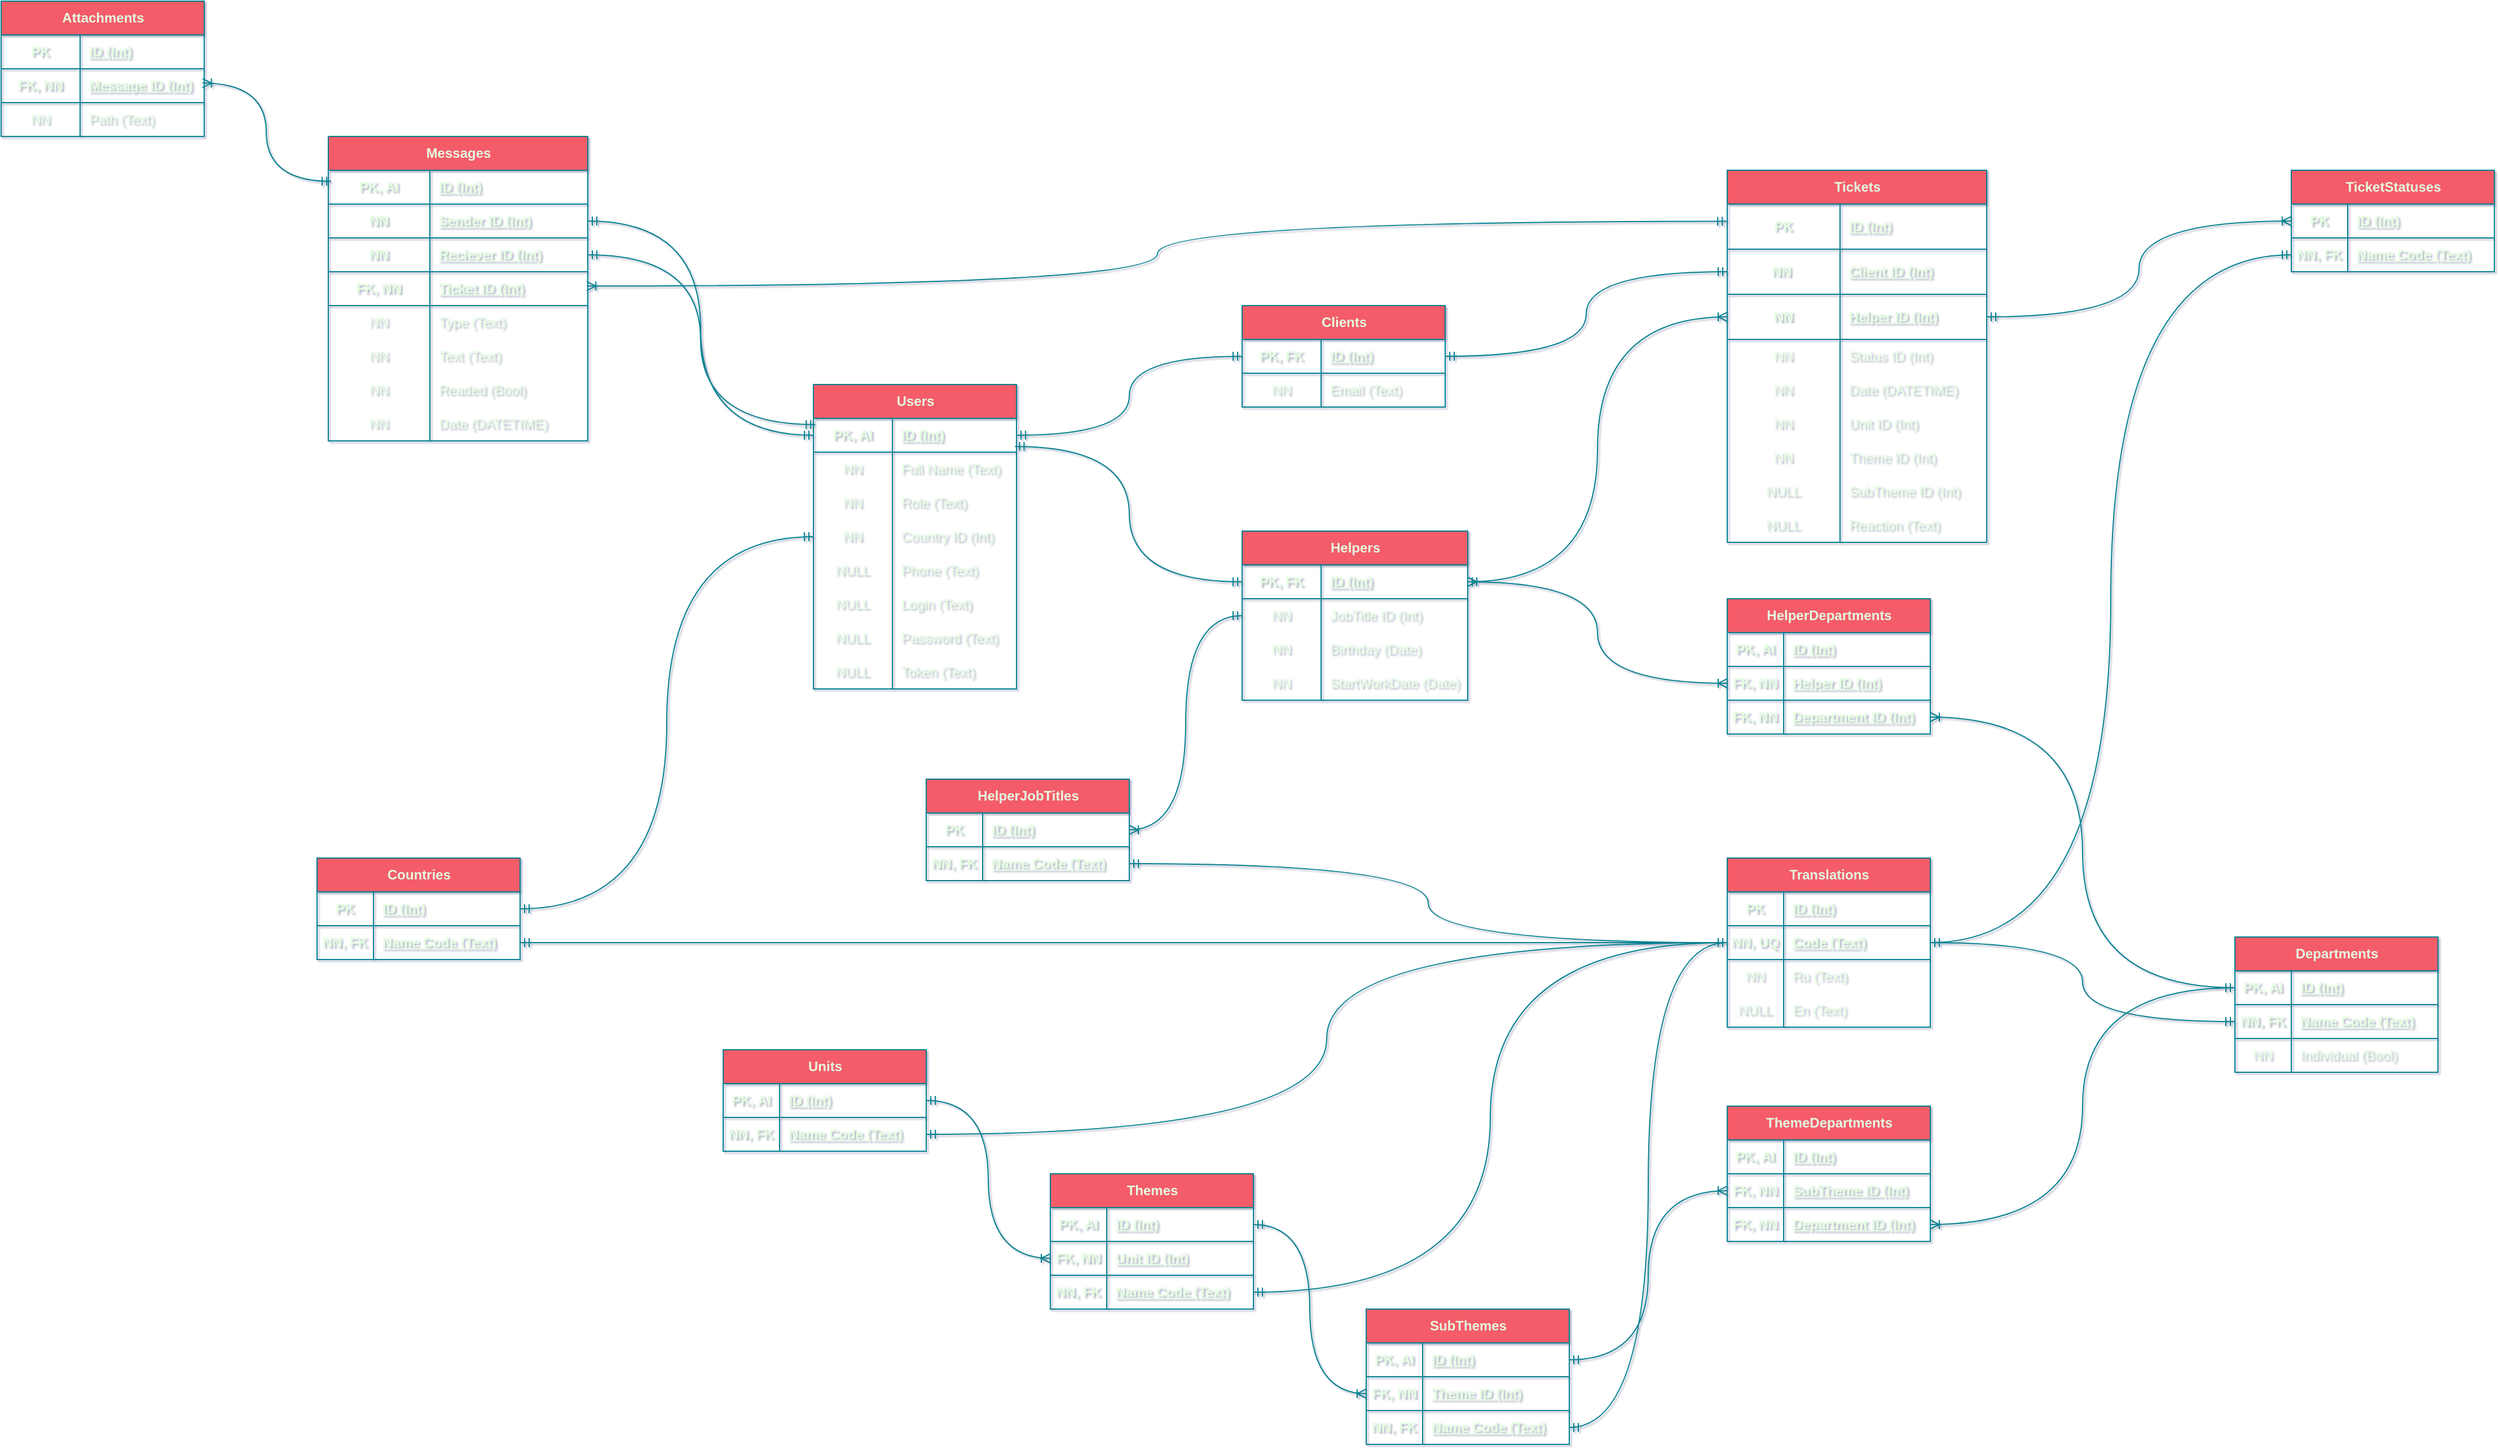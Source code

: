 <mxfile version="22.1.2" type="device">
  <diagram id="R2lEEEUBdFMjLlhIrx00" name="Page-1">
    <mxGraphModel dx="1418" dy="828" grid="1" gridSize="10" guides="1" tooltips="1" connect="1" arrows="1" fold="1" page="1" pageScale="1" pageWidth="2336" pageHeight="1654" background="none" math="0" shadow="1" extFonts="Permanent Marker^https://fonts.googleapis.com/css?family=Permanent+Marker">
      <root>
        <mxCell id="0" />
        <mxCell id="1" parent="0" />
        <mxCell id="3P94XdJbHZK8_HYbKxSU-15" value="Tickets" style="shape=table;startSize=30;container=1;collapsible=1;childLayout=tableLayout;fixedRows=1;rowLines=0;fontStyle=1;align=center;resizeLast=1;html=1;labelBackgroundColor=none;fillColor=#F45B69;strokeColor=#028090;fontColor=#E4FDE1;" parent="1" vertex="1">
          <mxGeometry x="1550" y="380" width="230" height="330" as="geometry" />
        </mxCell>
        <mxCell id="3P94XdJbHZK8_HYbKxSU-16" value="" style="shape=tableRow;horizontal=0;startSize=0;swimlaneHead=0;swimlaneBody=0;fillColor=none;collapsible=0;dropTarget=0;points=[[0,0.5],[1,0.5]];portConstraint=eastwest;top=0;left=0;right=0;bottom=1;labelBackgroundColor=none;strokeColor=#028090;fontColor=#E4FDE1;" parent="3P94XdJbHZK8_HYbKxSU-15" vertex="1">
          <mxGeometry y="30" width="230" height="40" as="geometry" />
        </mxCell>
        <mxCell id="3P94XdJbHZK8_HYbKxSU-17" value="PK" style="shape=partialRectangle;connectable=0;fillColor=none;top=0;left=0;bottom=0;right=0;fontStyle=1;overflow=hidden;whiteSpace=wrap;html=1;labelBackgroundColor=none;strokeColor=#028090;fontColor=#E4FDE1;" parent="3P94XdJbHZK8_HYbKxSU-16" vertex="1">
          <mxGeometry width="100" height="40" as="geometry">
            <mxRectangle width="100" height="40" as="alternateBounds" />
          </mxGeometry>
        </mxCell>
        <mxCell id="3P94XdJbHZK8_HYbKxSU-18" value="ID (Int)" style="shape=partialRectangle;connectable=0;fillColor=none;top=0;left=0;bottom=0;right=0;align=left;spacingLeft=6;fontStyle=5;overflow=hidden;whiteSpace=wrap;html=1;labelBackgroundColor=none;strokeColor=#028090;fontColor=#E4FDE1;" parent="3P94XdJbHZK8_HYbKxSU-16" vertex="1">
          <mxGeometry x="100" width="130" height="40" as="geometry">
            <mxRectangle width="130" height="40" as="alternateBounds" />
          </mxGeometry>
        </mxCell>
        <mxCell id="3P94XdJbHZK8_HYbKxSU-59" style="shape=tableRow;horizontal=0;startSize=0;swimlaneHead=0;swimlaneBody=0;fillColor=none;collapsible=0;dropTarget=0;points=[[0,0.5],[1,0.5]];portConstraint=eastwest;top=0;left=0;right=0;bottom=1;labelBackgroundColor=none;strokeColor=#028090;fontColor=#E4FDE1;" parent="3P94XdJbHZK8_HYbKxSU-15" vertex="1">
          <mxGeometry y="70" width="230" height="40" as="geometry" />
        </mxCell>
        <mxCell id="3P94XdJbHZK8_HYbKxSU-60" value="NN&amp;nbsp;" style="shape=partialRectangle;connectable=0;fillColor=none;top=0;left=0;bottom=0;right=0;fontStyle=1;overflow=hidden;whiteSpace=wrap;html=1;labelBackgroundColor=none;strokeColor=#028090;fontColor=#E4FDE1;" parent="3P94XdJbHZK8_HYbKxSU-59" vertex="1">
          <mxGeometry width="100" height="40" as="geometry">
            <mxRectangle width="100" height="40" as="alternateBounds" />
          </mxGeometry>
        </mxCell>
        <mxCell id="3P94XdJbHZK8_HYbKxSU-61" value="Client ID (Int)" style="shape=partialRectangle;connectable=0;fillColor=none;top=0;left=0;bottom=0;right=0;align=left;spacingLeft=6;fontStyle=5;overflow=hidden;whiteSpace=wrap;html=1;labelBackgroundColor=none;strokeColor=#028090;fontColor=#E4FDE1;" parent="3P94XdJbHZK8_HYbKxSU-59" vertex="1">
          <mxGeometry x="100" width="130" height="40" as="geometry">
            <mxRectangle width="130" height="40" as="alternateBounds" />
          </mxGeometry>
        </mxCell>
        <mxCell id="3P94XdJbHZK8_HYbKxSU-56" style="shape=tableRow;horizontal=0;startSize=0;swimlaneHead=0;swimlaneBody=0;fillColor=none;collapsible=0;dropTarget=0;points=[[0,0.5],[1,0.5]];portConstraint=eastwest;top=0;left=0;right=0;bottom=1;labelBackgroundColor=none;strokeColor=#028090;fontColor=#E4FDE1;" parent="3P94XdJbHZK8_HYbKxSU-15" vertex="1">
          <mxGeometry y="110" width="230" height="40" as="geometry" />
        </mxCell>
        <mxCell id="3P94XdJbHZK8_HYbKxSU-57" value="NN" style="shape=partialRectangle;connectable=0;fillColor=none;top=0;left=0;bottom=0;right=0;fontStyle=1;overflow=hidden;whiteSpace=wrap;html=1;labelBackgroundColor=none;strokeColor=#028090;fontColor=#E4FDE1;" parent="3P94XdJbHZK8_HYbKxSU-56" vertex="1">
          <mxGeometry width="100" height="40" as="geometry">
            <mxRectangle width="100" height="40" as="alternateBounds" />
          </mxGeometry>
        </mxCell>
        <mxCell id="3P94XdJbHZK8_HYbKxSU-58" value="Helper ID (Int)" style="shape=partialRectangle;connectable=0;fillColor=none;top=0;left=0;bottom=0;right=0;align=left;spacingLeft=6;fontStyle=5;overflow=hidden;whiteSpace=wrap;html=1;labelBackgroundColor=none;strokeColor=#028090;fontColor=#E4FDE1;" parent="3P94XdJbHZK8_HYbKxSU-56" vertex="1">
          <mxGeometry x="100" width="130" height="40" as="geometry">
            <mxRectangle width="130" height="40" as="alternateBounds" />
          </mxGeometry>
        </mxCell>
        <mxCell id="XTmCY1wv85QHn5lF_T6b-1" style="shape=tableRow;horizontal=0;startSize=0;swimlaneHead=0;swimlaneBody=0;fillColor=none;collapsible=0;dropTarget=0;points=[[0,0.5],[1,0.5]];portConstraint=eastwest;top=0;left=0;right=0;bottom=0;labelBackgroundColor=none;strokeColor=#028090;fontColor=#E4FDE1;" parent="3P94XdJbHZK8_HYbKxSU-15" vertex="1">
          <mxGeometry y="150" width="230" height="30" as="geometry" />
        </mxCell>
        <mxCell id="XTmCY1wv85QHn5lF_T6b-2" value="NN" style="shape=partialRectangle;connectable=0;fillColor=none;top=0;left=0;bottom=0;right=0;editable=1;overflow=hidden;whiteSpace=wrap;html=1;labelBackgroundColor=none;strokeColor=#028090;fontColor=#E4FDE1;" parent="XTmCY1wv85QHn5lF_T6b-1" vertex="1">
          <mxGeometry width="100" height="30" as="geometry">
            <mxRectangle width="100" height="30" as="alternateBounds" />
          </mxGeometry>
        </mxCell>
        <mxCell id="XTmCY1wv85QHn5lF_T6b-3" value="Status ID (Int)" style="shape=partialRectangle;connectable=0;fillColor=none;top=0;left=0;bottom=0;right=0;align=left;spacingLeft=6;overflow=hidden;whiteSpace=wrap;html=1;labelBackgroundColor=none;strokeColor=#028090;fontColor=#E4FDE1;" parent="XTmCY1wv85QHn5lF_T6b-1" vertex="1">
          <mxGeometry x="100" width="130" height="30" as="geometry">
            <mxRectangle width="130" height="30" as="alternateBounds" />
          </mxGeometry>
        </mxCell>
        <mxCell id="3P94XdJbHZK8_HYbKxSU-19" value="" style="shape=tableRow;horizontal=0;startSize=0;swimlaneHead=0;swimlaneBody=0;fillColor=none;collapsible=0;dropTarget=0;points=[[0,0.5],[1,0.5]];portConstraint=eastwest;top=0;left=0;right=0;bottom=0;labelBackgroundColor=none;strokeColor=#028090;fontColor=#E4FDE1;" parent="3P94XdJbHZK8_HYbKxSU-15" vertex="1">
          <mxGeometry y="180" width="230" height="30" as="geometry" />
        </mxCell>
        <mxCell id="3P94XdJbHZK8_HYbKxSU-20" value="NN" style="shape=partialRectangle;connectable=0;fillColor=none;top=0;left=0;bottom=0;right=0;editable=1;overflow=hidden;whiteSpace=wrap;html=1;labelBackgroundColor=none;strokeColor=#028090;fontColor=#E4FDE1;" parent="3P94XdJbHZK8_HYbKxSU-19" vertex="1">
          <mxGeometry width="100" height="30" as="geometry">
            <mxRectangle width="100" height="30" as="alternateBounds" />
          </mxGeometry>
        </mxCell>
        <mxCell id="3P94XdJbHZK8_HYbKxSU-21" value="Date (DATETIME)" style="shape=partialRectangle;connectable=0;fillColor=none;top=0;left=0;bottom=0;right=0;align=left;spacingLeft=6;overflow=hidden;whiteSpace=wrap;html=1;labelBackgroundColor=none;strokeColor=#028090;fontColor=#E4FDE1;" parent="3P94XdJbHZK8_HYbKxSU-19" vertex="1">
          <mxGeometry x="100" width="130" height="30" as="geometry">
            <mxRectangle width="130" height="30" as="alternateBounds" />
          </mxGeometry>
        </mxCell>
        <mxCell id="3P94XdJbHZK8_HYbKxSU-22" value="" style="shape=tableRow;horizontal=0;startSize=0;swimlaneHead=0;swimlaneBody=0;fillColor=none;collapsible=0;dropTarget=0;points=[[0,0.5],[1,0.5]];portConstraint=eastwest;top=0;left=0;right=0;bottom=0;labelBackgroundColor=none;strokeColor=#028090;fontColor=#E4FDE1;" parent="3P94XdJbHZK8_HYbKxSU-15" vertex="1">
          <mxGeometry y="210" width="230" height="30" as="geometry" />
        </mxCell>
        <mxCell id="3P94XdJbHZK8_HYbKxSU-23" value="NN" style="shape=partialRectangle;connectable=0;fillColor=none;top=0;left=0;bottom=0;right=0;editable=1;overflow=hidden;whiteSpace=wrap;html=1;labelBackgroundColor=none;strokeColor=#028090;fontColor=#E4FDE1;" parent="3P94XdJbHZK8_HYbKxSU-22" vertex="1">
          <mxGeometry width="100" height="30" as="geometry">
            <mxRectangle width="100" height="30" as="alternateBounds" />
          </mxGeometry>
        </mxCell>
        <mxCell id="3P94XdJbHZK8_HYbKxSU-24" value="Unit ID&amp;nbsp;(Int)" style="shape=partialRectangle;connectable=0;fillColor=none;top=0;left=0;bottom=0;right=0;align=left;spacingLeft=6;overflow=hidden;whiteSpace=wrap;html=1;labelBackgroundColor=none;strokeColor=#028090;fontColor=#E4FDE1;" parent="3P94XdJbHZK8_HYbKxSU-22" vertex="1">
          <mxGeometry x="100" width="130" height="30" as="geometry">
            <mxRectangle width="130" height="30" as="alternateBounds" />
          </mxGeometry>
        </mxCell>
        <mxCell id="3P94XdJbHZK8_HYbKxSU-25" value="" style="shape=tableRow;horizontal=0;startSize=0;swimlaneHead=0;swimlaneBody=0;fillColor=none;collapsible=0;dropTarget=0;points=[[0,0.5],[1,0.5]];portConstraint=eastwest;top=0;left=0;right=0;bottom=0;labelBackgroundColor=none;strokeColor=#028090;fontColor=#E4FDE1;" parent="3P94XdJbHZK8_HYbKxSU-15" vertex="1">
          <mxGeometry y="240" width="230" height="30" as="geometry" />
        </mxCell>
        <mxCell id="3P94XdJbHZK8_HYbKxSU-26" value="NN" style="shape=partialRectangle;connectable=0;fillColor=none;top=0;left=0;bottom=0;right=0;editable=1;overflow=hidden;whiteSpace=wrap;html=1;labelBackgroundColor=none;strokeColor=#028090;fontColor=#E4FDE1;" parent="3P94XdJbHZK8_HYbKxSU-25" vertex="1">
          <mxGeometry width="100" height="30" as="geometry">
            <mxRectangle width="100" height="30" as="alternateBounds" />
          </mxGeometry>
        </mxCell>
        <mxCell id="3P94XdJbHZK8_HYbKxSU-27" value="Theme ID (Int)" style="shape=partialRectangle;connectable=0;fillColor=none;top=0;left=0;bottom=0;right=0;align=left;spacingLeft=6;overflow=hidden;whiteSpace=wrap;html=1;labelBackgroundColor=none;strokeColor=#028090;fontColor=#E4FDE1;" parent="3P94XdJbHZK8_HYbKxSU-25" vertex="1">
          <mxGeometry x="100" width="130" height="30" as="geometry">
            <mxRectangle width="130" height="30" as="alternateBounds" />
          </mxGeometry>
        </mxCell>
        <mxCell id="XTmCY1wv85QHn5lF_T6b-4" style="shape=tableRow;horizontal=0;startSize=0;swimlaneHead=0;swimlaneBody=0;fillColor=none;collapsible=0;dropTarget=0;points=[[0,0.5],[1,0.5]];portConstraint=eastwest;top=0;left=0;right=0;bottom=0;labelBackgroundColor=none;strokeColor=#028090;fontColor=#E4FDE1;" parent="3P94XdJbHZK8_HYbKxSU-15" vertex="1">
          <mxGeometry y="270" width="230" height="30" as="geometry" />
        </mxCell>
        <mxCell id="XTmCY1wv85QHn5lF_T6b-5" value="NULL" style="shape=partialRectangle;connectable=0;fillColor=none;top=0;left=0;bottom=0;right=0;editable=1;overflow=hidden;whiteSpace=wrap;html=1;labelBackgroundColor=none;strokeColor=#028090;fontColor=#E4FDE1;" parent="XTmCY1wv85QHn5lF_T6b-4" vertex="1">
          <mxGeometry width="100" height="30" as="geometry">
            <mxRectangle width="100" height="30" as="alternateBounds" />
          </mxGeometry>
        </mxCell>
        <mxCell id="XTmCY1wv85QHn5lF_T6b-6" value="SubTheme ID (Int)" style="shape=partialRectangle;connectable=0;fillColor=none;top=0;left=0;bottom=0;right=0;align=left;spacingLeft=6;overflow=hidden;whiteSpace=wrap;html=1;labelBackgroundColor=none;strokeColor=#028090;fontColor=#E4FDE1;" parent="XTmCY1wv85QHn5lF_T6b-4" vertex="1">
          <mxGeometry x="100" width="130" height="30" as="geometry">
            <mxRectangle width="130" height="30" as="alternateBounds" />
          </mxGeometry>
        </mxCell>
        <mxCell id="3P94XdJbHZK8_HYbKxSU-47" value="" style="shape=tableRow;horizontal=0;startSize=0;swimlaneHead=0;swimlaneBody=0;fillColor=none;collapsible=0;dropTarget=0;points=[[0,0.5],[1,0.5]];portConstraint=eastwest;top=0;left=0;right=0;bottom=0;labelBackgroundColor=none;strokeColor=#028090;fontColor=#E4FDE1;" parent="3P94XdJbHZK8_HYbKxSU-15" vertex="1">
          <mxGeometry y="300" width="230" height="30" as="geometry" />
        </mxCell>
        <mxCell id="3P94XdJbHZK8_HYbKxSU-48" value="NULL" style="shape=partialRectangle;connectable=0;fillColor=none;top=0;left=0;bottom=0;right=0;editable=1;overflow=hidden;whiteSpace=wrap;html=1;labelBackgroundColor=none;strokeColor=#028090;fontColor=#E4FDE1;" parent="3P94XdJbHZK8_HYbKxSU-47" vertex="1">
          <mxGeometry width="100" height="30" as="geometry">
            <mxRectangle width="100" height="30" as="alternateBounds" />
          </mxGeometry>
        </mxCell>
        <mxCell id="3P94XdJbHZK8_HYbKxSU-49" value="Reaction (Text)" style="shape=partialRectangle;connectable=0;fillColor=none;top=0;left=0;bottom=0;right=0;align=left;spacingLeft=6;overflow=hidden;whiteSpace=wrap;html=1;labelBackgroundColor=none;strokeColor=#028090;fontColor=#E4FDE1;" parent="3P94XdJbHZK8_HYbKxSU-47" vertex="1">
          <mxGeometry x="100" width="130" height="30" as="geometry">
            <mxRectangle width="130" height="30" as="alternateBounds" />
          </mxGeometry>
        </mxCell>
        <mxCell id="DxpL5suCwPyEXI_WET-Q-1" style="edgeStyle=orthogonalEdgeStyle;orthogonalLoop=1;jettySize=auto;html=1;exitX=0.011;exitY=0.327;exitDx=0;exitDy=0;exitPerimeter=0;endArrow=ERoneToMany;endFill=0;startArrow=ERmandOne;startFill=0;curved=1;labelBackgroundColor=none;strokeColor=#028090;fontColor=default;entryX=0.991;entryY=0.422;entryDx=0;entryDy=0;entryPerimeter=0;" parent="1" source="3P94XdJbHZK8_HYbKxSU-63" target="4a4ismQjVpPIc-sOdgtb-1" edge="1">
          <mxGeometry relative="1" as="geometry">
            <mxPoint x="304.71" y="486.68" as="sourcePoint" />
          </mxGeometry>
        </mxCell>
        <mxCell id="3P94XdJbHZK8_HYbKxSU-62" value="Messages" style="shape=table;startSize=30;container=1;collapsible=1;childLayout=tableLayout;fixedRows=1;rowLines=0;fontStyle=1;align=center;resizeLast=1;html=1;strokeColor=#028090;fontColor=#E4FDE1;fillColor=#F45B69;labelBackgroundColor=none;" parent="1" vertex="1">
          <mxGeometry x="310" y="350" width="230" height="270" as="geometry" />
        </mxCell>
        <mxCell id="3P94XdJbHZK8_HYbKxSU-63" value="" style="shape=tableRow;horizontal=0;startSize=0;swimlaneHead=0;swimlaneBody=0;fillColor=none;collapsible=0;dropTarget=0;points=[[0,0.5],[1,0.5]];portConstraint=eastwest;top=0;left=0;right=0;bottom=1;strokeColor=#028090;fontColor=#E4FDE1;labelBackgroundColor=none;" parent="3P94XdJbHZK8_HYbKxSU-62" vertex="1">
          <mxGeometry y="30" width="230" height="30" as="geometry" />
        </mxCell>
        <mxCell id="3P94XdJbHZK8_HYbKxSU-64" value="PK, AI" style="shape=partialRectangle;connectable=0;fillColor=none;top=0;left=0;bottom=0;right=0;fontStyle=1;overflow=hidden;whiteSpace=wrap;html=1;strokeColor=#028090;fontColor=#E4FDE1;labelBackgroundColor=none;" parent="3P94XdJbHZK8_HYbKxSU-63" vertex="1">
          <mxGeometry width="90" height="30" as="geometry">
            <mxRectangle width="90" height="30" as="alternateBounds" />
          </mxGeometry>
        </mxCell>
        <mxCell id="3P94XdJbHZK8_HYbKxSU-65" value="ID (Int)" style="shape=partialRectangle;connectable=0;fillColor=none;top=0;left=0;bottom=0;right=0;align=left;spacingLeft=6;fontStyle=5;overflow=hidden;whiteSpace=wrap;html=1;strokeColor=#028090;fontColor=#E4FDE1;labelBackgroundColor=none;" parent="3P94XdJbHZK8_HYbKxSU-63" vertex="1">
          <mxGeometry x="90" width="140" height="30" as="geometry">
            <mxRectangle width="140" height="30" as="alternateBounds" />
          </mxGeometry>
        </mxCell>
        <mxCell id="3P94XdJbHZK8_HYbKxSU-136" style="shape=tableRow;horizontal=0;startSize=0;swimlaneHead=0;swimlaneBody=0;fillColor=none;collapsible=0;dropTarget=0;points=[[0,0.5],[1,0.5]];portConstraint=eastwest;top=0;left=0;right=0;bottom=1;strokeColor=#028090;fontColor=#E4FDE1;labelBackgroundColor=none;" parent="3P94XdJbHZK8_HYbKxSU-62" vertex="1">
          <mxGeometry y="60" width="230" height="30" as="geometry" />
        </mxCell>
        <mxCell id="3P94XdJbHZK8_HYbKxSU-137" value="NN" style="shape=partialRectangle;connectable=0;fillColor=none;top=0;left=0;bottom=0;right=0;fontStyle=1;overflow=hidden;whiteSpace=wrap;html=1;strokeColor=#028090;fontColor=#E4FDE1;labelBackgroundColor=none;" parent="3P94XdJbHZK8_HYbKxSU-136" vertex="1">
          <mxGeometry width="90" height="30" as="geometry">
            <mxRectangle width="90" height="30" as="alternateBounds" />
          </mxGeometry>
        </mxCell>
        <mxCell id="3P94XdJbHZK8_HYbKxSU-138" value="Sender ID (Int)" style="shape=partialRectangle;connectable=0;fillColor=none;top=0;left=0;bottom=0;right=0;align=left;spacingLeft=6;fontStyle=5;overflow=hidden;whiteSpace=wrap;html=1;strokeColor=#028090;fontColor=#E4FDE1;labelBackgroundColor=none;" parent="3P94XdJbHZK8_HYbKxSU-136" vertex="1">
          <mxGeometry x="90" width="140" height="30" as="geometry">
            <mxRectangle width="140" height="30" as="alternateBounds" />
          </mxGeometry>
        </mxCell>
        <mxCell id="3P94XdJbHZK8_HYbKxSU-133" style="shape=tableRow;horizontal=0;startSize=0;swimlaneHead=0;swimlaneBody=0;fillColor=none;collapsible=0;dropTarget=0;points=[[0,0.5],[1,0.5]];portConstraint=eastwest;top=0;left=0;right=0;bottom=1;strokeColor=#028090;fontColor=#E4FDE1;labelBackgroundColor=none;" parent="3P94XdJbHZK8_HYbKxSU-62" vertex="1">
          <mxGeometry y="90" width="230" height="30" as="geometry" />
        </mxCell>
        <mxCell id="3P94XdJbHZK8_HYbKxSU-134" value="NN" style="shape=partialRectangle;connectable=0;fillColor=none;top=0;left=0;bottom=0;right=0;fontStyle=1;overflow=hidden;whiteSpace=wrap;html=1;strokeColor=#028090;fontColor=#E4FDE1;labelBackgroundColor=none;" parent="3P94XdJbHZK8_HYbKxSU-133" vertex="1">
          <mxGeometry width="90" height="30" as="geometry">
            <mxRectangle width="90" height="30" as="alternateBounds" />
          </mxGeometry>
        </mxCell>
        <mxCell id="3P94XdJbHZK8_HYbKxSU-135" value="Reciever ID (Int)" style="shape=partialRectangle;connectable=0;fillColor=none;top=0;left=0;bottom=0;right=0;align=left;spacingLeft=6;fontStyle=5;overflow=hidden;whiteSpace=wrap;html=1;strokeColor=#028090;fontColor=#E4FDE1;labelBackgroundColor=none;" parent="3P94XdJbHZK8_HYbKxSU-133" vertex="1">
          <mxGeometry x="90" width="140" height="30" as="geometry">
            <mxRectangle width="140" height="30" as="alternateBounds" />
          </mxGeometry>
        </mxCell>
        <mxCell id="4a4ismQjVpPIc-sOdgtb-4" style="shape=tableRow;horizontal=0;startSize=0;swimlaneHead=0;swimlaneBody=0;fillColor=none;collapsible=0;dropTarget=0;points=[[0,0.5],[1,0.5]];portConstraint=eastwest;top=0;left=0;right=0;bottom=1;strokeColor=#028090;fontColor=#E4FDE1;labelBackgroundColor=none;" parent="3P94XdJbHZK8_HYbKxSU-62" vertex="1">
          <mxGeometry y="120" width="230" height="30" as="geometry" />
        </mxCell>
        <mxCell id="4a4ismQjVpPIc-sOdgtb-5" value="FK, NN" style="shape=partialRectangle;connectable=0;fillColor=none;top=0;left=0;bottom=0;right=0;fontStyle=1;overflow=hidden;whiteSpace=wrap;html=1;strokeColor=#028090;fontColor=#E4FDE1;labelBackgroundColor=none;" parent="4a4ismQjVpPIc-sOdgtb-4" vertex="1">
          <mxGeometry width="90" height="30" as="geometry">
            <mxRectangle width="90" height="30" as="alternateBounds" />
          </mxGeometry>
        </mxCell>
        <mxCell id="4a4ismQjVpPIc-sOdgtb-6" value="Ticket ID (Int)" style="shape=partialRectangle;connectable=0;fillColor=none;top=0;left=0;bottom=0;right=0;align=left;spacingLeft=6;fontStyle=5;overflow=hidden;whiteSpace=wrap;html=1;strokeColor=#028090;fontColor=#E4FDE1;labelBackgroundColor=none;" parent="4a4ismQjVpPIc-sOdgtb-4" vertex="1">
          <mxGeometry x="90" width="140" height="30" as="geometry">
            <mxRectangle width="140" height="30" as="alternateBounds" />
          </mxGeometry>
        </mxCell>
        <mxCell id="3P94XdJbHZK8_HYbKxSU-66" value="" style="shape=tableRow;horizontal=0;startSize=0;swimlaneHead=0;swimlaneBody=0;fillColor=none;collapsible=0;dropTarget=0;points=[[0,0.5],[1,0.5]];portConstraint=eastwest;top=0;left=0;right=0;bottom=0;strokeColor=#028090;fontColor=#E4FDE1;labelBackgroundColor=none;" parent="3P94XdJbHZK8_HYbKxSU-62" vertex="1">
          <mxGeometry y="150" width="230" height="30" as="geometry" />
        </mxCell>
        <mxCell id="3P94XdJbHZK8_HYbKxSU-67" value="NN" style="shape=partialRectangle;connectable=0;fillColor=none;top=0;left=0;bottom=0;right=0;editable=1;overflow=hidden;whiteSpace=wrap;html=1;strokeColor=#028090;fontColor=#E4FDE1;labelBackgroundColor=none;" parent="3P94XdJbHZK8_HYbKxSU-66" vertex="1">
          <mxGeometry width="90" height="30" as="geometry">
            <mxRectangle width="90" height="30" as="alternateBounds" />
          </mxGeometry>
        </mxCell>
        <mxCell id="3P94XdJbHZK8_HYbKxSU-68" value="Type (Text)" style="shape=partialRectangle;connectable=0;fillColor=none;top=0;left=0;bottom=0;right=0;align=left;spacingLeft=6;overflow=hidden;whiteSpace=wrap;html=1;strokeColor=#028090;fontColor=#E4FDE1;labelBackgroundColor=none;" parent="3P94XdJbHZK8_HYbKxSU-66" vertex="1">
          <mxGeometry x="90" width="140" height="30" as="geometry">
            <mxRectangle width="140" height="30" as="alternateBounds" />
          </mxGeometry>
        </mxCell>
        <mxCell id="3P94XdJbHZK8_HYbKxSU-72" value="" style="shape=tableRow;horizontal=0;startSize=0;swimlaneHead=0;swimlaneBody=0;fillColor=none;collapsible=0;dropTarget=0;points=[[0,0.5],[1,0.5]];portConstraint=eastwest;top=0;left=0;right=0;bottom=0;strokeColor=#028090;fontColor=#E4FDE1;labelBackgroundColor=none;" parent="3P94XdJbHZK8_HYbKxSU-62" vertex="1">
          <mxGeometry y="180" width="230" height="30" as="geometry" />
        </mxCell>
        <mxCell id="3P94XdJbHZK8_HYbKxSU-73" value="NN" style="shape=partialRectangle;connectable=0;fillColor=none;top=0;left=0;bottom=0;right=0;editable=1;overflow=hidden;whiteSpace=wrap;html=1;strokeColor=#028090;fontColor=#E4FDE1;labelBackgroundColor=none;" parent="3P94XdJbHZK8_HYbKxSU-72" vertex="1">
          <mxGeometry width="90" height="30" as="geometry">
            <mxRectangle width="90" height="30" as="alternateBounds" />
          </mxGeometry>
        </mxCell>
        <mxCell id="3P94XdJbHZK8_HYbKxSU-74" value="Text (Text)" style="shape=partialRectangle;connectable=0;fillColor=none;top=0;left=0;bottom=0;right=0;align=left;spacingLeft=6;overflow=hidden;whiteSpace=wrap;html=1;strokeColor=#028090;fontColor=#E4FDE1;labelBackgroundColor=none;" parent="3P94XdJbHZK8_HYbKxSU-72" vertex="1">
          <mxGeometry x="90" width="140" height="30" as="geometry">
            <mxRectangle width="140" height="30" as="alternateBounds" />
          </mxGeometry>
        </mxCell>
        <mxCell id="K-T_2Kvecu3-G-0yWXUW-1" style="shape=tableRow;horizontal=0;startSize=0;swimlaneHead=0;swimlaneBody=0;fillColor=none;collapsible=0;dropTarget=0;points=[[0,0.5],[1,0.5]];portConstraint=eastwest;top=0;left=0;right=0;bottom=0;strokeColor=#028090;fontColor=#E4FDE1;labelBackgroundColor=none;" parent="3P94XdJbHZK8_HYbKxSU-62" vertex="1">
          <mxGeometry y="210" width="230" height="30" as="geometry" />
        </mxCell>
        <mxCell id="K-T_2Kvecu3-G-0yWXUW-2" value="NN" style="shape=partialRectangle;connectable=0;fillColor=none;top=0;left=0;bottom=0;right=0;editable=1;overflow=hidden;whiteSpace=wrap;html=1;strokeColor=#028090;fontColor=#E4FDE1;labelBackgroundColor=none;" parent="K-T_2Kvecu3-G-0yWXUW-1" vertex="1">
          <mxGeometry width="90" height="30" as="geometry">
            <mxRectangle width="90" height="30" as="alternateBounds" />
          </mxGeometry>
        </mxCell>
        <mxCell id="K-T_2Kvecu3-G-0yWXUW-3" value="Readed (Bool)" style="shape=partialRectangle;connectable=0;fillColor=none;top=0;left=0;bottom=0;right=0;align=left;spacingLeft=6;overflow=hidden;whiteSpace=wrap;html=1;strokeColor=#028090;fontColor=#E4FDE1;labelBackgroundColor=none;" parent="K-T_2Kvecu3-G-0yWXUW-1" vertex="1">
          <mxGeometry x="90" width="140" height="30" as="geometry">
            <mxRectangle width="140" height="30" as="alternateBounds" />
          </mxGeometry>
        </mxCell>
        <mxCell id="DxpL5suCwPyEXI_WET-Q-34" style="shape=tableRow;horizontal=0;startSize=0;swimlaneHead=0;swimlaneBody=0;fillColor=none;collapsible=0;dropTarget=0;points=[[0,0.5],[1,0.5]];portConstraint=eastwest;top=0;left=0;right=0;bottom=0;strokeColor=#028090;fontColor=#E4FDE1;labelBackgroundColor=none;" parent="3P94XdJbHZK8_HYbKxSU-62" vertex="1">
          <mxGeometry y="240" width="230" height="30" as="geometry" />
        </mxCell>
        <mxCell id="DxpL5suCwPyEXI_WET-Q-35" value="NN" style="shape=partialRectangle;connectable=0;fillColor=none;top=0;left=0;bottom=0;right=0;editable=1;overflow=hidden;whiteSpace=wrap;html=1;strokeColor=#028090;fontColor=#E4FDE1;labelBackgroundColor=none;" parent="DxpL5suCwPyEXI_WET-Q-34" vertex="1">
          <mxGeometry width="90" height="30" as="geometry">
            <mxRectangle width="90" height="30" as="alternateBounds" />
          </mxGeometry>
        </mxCell>
        <mxCell id="DxpL5suCwPyEXI_WET-Q-36" value="Date (DATETIME)" style="shape=partialRectangle;connectable=0;fillColor=none;top=0;left=0;bottom=0;right=0;align=left;spacingLeft=6;overflow=hidden;whiteSpace=wrap;html=1;strokeColor=#028090;fontColor=#E4FDE1;labelBackgroundColor=none;" parent="DxpL5suCwPyEXI_WET-Q-34" vertex="1">
          <mxGeometry x="90" width="140" height="30" as="geometry">
            <mxRectangle width="140" height="30" as="alternateBounds" />
          </mxGeometry>
        </mxCell>
        <mxCell id="3P94XdJbHZK8_HYbKxSU-75" value="Users" style="shape=table;startSize=30;container=1;collapsible=1;childLayout=tableLayout;fixedRows=1;rowLines=0;fontStyle=1;align=center;resizeLast=1;html=1;strokeColor=#028090;fontColor=#E4FDE1;fillColor=#F45B69;labelBackgroundColor=none;" parent="1" vertex="1">
          <mxGeometry x="740" y="570" width="180" height="270" as="geometry" />
        </mxCell>
        <mxCell id="3P94XdJbHZK8_HYbKxSU-76" value="" style="shape=tableRow;horizontal=0;startSize=0;swimlaneHead=0;swimlaneBody=0;fillColor=none;collapsible=0;dropTarget=0;points=[[0,0.5],[1,0.5]];portConstraint=eastwest;top=0;left=0;right=0;bottom=1;strokeColor=#028090;fontColor=#E4FDE1;labelBackgroundColor=none;" parent="3P94XdJbHZK8_HYbKxSU-75" vertex="1">
          <mxGeometry y="30" width="180" height="30" as="geometry" />
        </mxCell>
        <mxCell id="3P94XdJbHZK8_HYbKxSU-77" value="PK, AI" style="shape=partialRectangle;connectable=0;fillColor=none;top=0;left=0;bottom=0;right=0;fontStyle=1;overflow=hidden;whiteSpace=wrap;html=1;strokeColor=#028090;fontColor=#E4FDE1;labelBackgroundColor=none;" parent="3P94XdJbHZK8_HYbKxSU-76" vertex="1">
          <mxGeometry width="70" height="30" as="geometry">
            <mxRectangle width="70" height="30" as="alternateBounds" />
          </mxGeometry>
        </mxCell>
        <mxCell id="3P94XdJbHZK8_HYbKxSU-78" value="ID (Int)" style="shape=partialRectangle;connectable=0;fillColor=none;top=0;left=0;bottom=0;right=0;align=left;spacingLeft=6;fontStyle=5;overflow=hidden;whiteSpace=wrap;html=1;strokeColor=#028090;fontColor=#E4FDE1;labelBackgroundColor=none;" parent="3P94XdJbHZK8_HYbKxSU-76" vertex="1">
          <mxGeometry x="70" width="110" height="30" as="geometry">
            <mxRectangle width="110" height="30" as="alternateBounds" />
          </mxGeometry>
        </mxCell>
        <mxCell id="3P94XdJbHZK8_HYbKxSU-79" value="" style="shape=tableRow;horizontal=0;startSize=0;swimlaneHead=0;swimlaneBody=0;fillColor=none;collapsible=0;dropTarget=0;points=[[0,0.5],[1,0.5]];portConstraint=eastwest;top=0;left=0;right=0;bottom=0;strokeColor=#028090;fontColor=#E4FDE1;labelBackgroundColor=none;" parent="3P94XdJbHZK8_HYbKxSU-75" vertex="1">
          <mxGeometry y="60" width="180" height="30" as="geometry" />
        </mxCell>
        <mxCell id="3P94XdJbHZK8_HYbKxSU-80" value="NN" style="shape=partialRectangle;connectable=0;fillColor=none;top=0;left=0;bottom=0;right=0;editable=1;overflow=hidden;whiteSpace=wrap;html=1;strokeColor=#028090;fontColor=#E4FDE1;labelBackgroundColor=none;" parent="3P94XdJbHZK8_HYbKxSU-79" vertex="1">
          <mxGeometry width="70" height="30" as="geometry">
            <mxRectangle width="70" height="30" as="alternateBounds" />
          </mxGeometry>
        </mxCell>
        <mxCell id="3P94XdJbHZK8_HYbKxSU-81" value="Full Name (Text)" style="shape=partialRectangle;connectable=0;fillColor=none;top=0;left=0;bottom=0;right=0;align=left;spacingLeft=6;overflow=hidden;whiteSpace=wrap;html=1;strokeColor=#028090;fontColor=#E4FDE1;labelBackgroundColor=none;" parent="3P94XdJbHZK8_HYbKxSU-79" vertex="1">
          <mxGeometry x="70" width="110" height="30" as="geometry">
            <mxRectangle width="110" height="30" as="alternateBounds" />
          </mxGeometry>
        </mxCell>
        <mxCell id="3P94XdJbHZK8_HYbKxSU-82" value="" style="shape=tableRow;horizontal=0;startSize=0;swimlaneHead=0;swimlaneBody=0;fillColor=none;collapsible=0;dropTarget=0;points=[[0,0.5],[1,0.5]];portConstraint=eastwest;top=0;left=0;right=0;bottom=0;strokeColor=#028090;fontColor=#E4FDE1;labelBackgroundColor=none;" parent="3P94XdJbHZK8_HYbKxSU-75" vertex="1">
          <mxGeometry y="90" width="180" height="30" as="geometry" />
        </mxCell>
        <mxCell id="3P94XdJbHZK8_HYbKxSU-83" value="NN" style="shape=partialRectangle;connectable=0;fillColor=none;top=0;left=0;bottom=0;right=0;editable=1;overflow=hidden;whiteSpace=wrap;html=1;strokeColor=#028090;fontColor=#E4FDE1;labelBackgroundColor=none;" parent="3P94XdJbHZK8_HYbKxSU-82" vertex="1">
          <mxGeometry width="70" height="30" as="geometry">
            <mxRectangle width="70" height="30" as="alternateBounds" />
          </mxGeometry>
        </mxCell>
        <mxCell id="3P94XdJbHZK8_HYbKxSU-84" value="Role (Text)" style="shape=partialRectangle;connectable=0;fillColor=none;top=0;left=0;bottom=0;right=0;align=left;spacingLeft=6;overflow=hidden;whiteSpace=wrap;html=1;strokeColor=#028090;fontColor=#E4FDE1;labelBackgroundColor=none;" parent="3P94XdJbHZK8_HYbKxSU-82" vertex="1">
          <mxGeometry x="70" width="110" height="30" as="geometry">
            <mxRectangle width="110" height="30" as="alternateBounds" />
          </mxGeometry>
        </mxCell>
        <mxCell id="3P94XdJbHZK8_HYbKxSU-85" value="" style="shape=tableRow;horizontal=0;startSize=0;swimlaneHead=0;swimlaneBody=0;fillColor=none;collapsible=0;dropTarget=0;points=[[0,0.5],[1,0.5]];portConstraint=eastwest;top=0;left=0;right=0;bottom=0;strokeColor=#028090;fontColor=#E4FDE1;labelBackgroundColor=none;" parent="3P94XdJbHZK8_HYbKxSU-75" vertex="1">
          <mxGeometry y="120" width="180" height="30" as="geometry" />
        </mxCell>
        <mxCell id="3P94XdJbHZK8_HYbKxSU-86" value="NN" style="shape=partialRectangle;connectable=0;fillColor=none;top=0;left=0;bottom=0;right=0;editable=1;overflow=hidden;whiteSpace=wrap;html=1;strokeColor=#028090;fontColor=#E4FDE1;labelBackgroundColor=none;" parent="3P94XdJbHZK8_HYbKxSU-85" vertex="1">
          <mxGeometry width="70" height="30" as="geometry">
            <mxRectangle width="70" height="30" as="alternateBounds" />
          </mxGeometry>
        </mxCell>
        <mxCell id="3P94XdJbHZK8_HYbKxSU-87" value="Country ID (Int)" style="shape=partialRectangle;connectable=0;fillColor=none;top=0;left=0;bottom=0;right=0;align=left;spacingLeft=6;overflow=hidden;whiteSpace=wrap;html=1;strokeColor=#028090;fontColor=#E4FDE1;labelBackgroundColor=none;" parent="3P94XdJbHZK8_HYbKxSU-85" vertex="1">
          <mxGeometry x="70" width="110" height="30" as="geometry">
            <mxRectangle width="110" height="30" as="alternateBounds" />
          </mxGeometry>
        </mxCell>
        <mxCell id="dQYOc3gGEPVeUjpZZTOM-4" style="shape=tableRow;horizontal=0;startSize=0;swimlaneHead=0;swimlaneBody=0;fillColor=none;collapsible=0;dropTarget=0;points=[[0,0.5],[1,0.5]];portConstraint=eastwest;top=0;left=0;right=0;bottom=0;strokeColor=#028090;fontColor=#E4FDE1;labelBackgroundColor=none;" parent="3P94XdJbHZK8_HYbKxSU-75" vertex="1">
          <mxGeometry y="150" width="180" height="30" as="geometry" />
        </mxCell>
        <mxCell id="dQYOc3gGEPVeUjpZZTOM-5" value="NULL" style="shape=partialRectangle;connectable=0;fillColor=none;top=0;left=0;bottom=0;right=0;editable=1;overflow=hidden;whiteSpace=wrap;html=1;strokeColor=#028090;fontColor=#E4FDE1;labelBackgroundColor=none;" parent="dQYOc3gGEPVeUjpZZTOM-4" vertex="1">
          <mxGeometry width="70" height="30" as="geometry">
            <mxRectangle width="70" height="30" as="alternateBounds" />
          </mxGeometry>
        </mxCell>
        <mxCell id="dQYOc3gGEPVeUjpZZTOM-6" value="Phone (Text)" style="shape=partialRectangle;connectable=0;fillColor=none;top=0;left=0;bottom=0;right=0;align=left;spacingLeft=6;overflow=hidden;whiteSpace=wrap;html=1;strokeColor=#028090;fontColor=#E4FDE1;labelBackgroundColor=none;" parent="dQYOc3gGEPVeUjpZZTOM-4" vertex="1">
          <mxGeometry x="70" width="110" height="30" as="geometry">
            <mxRectangle width="110" height="30" as="alternateBounds" />
          </mxGeometry>
        </mxCell>
        <mxCell id="XJYNQz_s-HpyJqyH8m6y-4" style="shape=tableRow;horizontal=0;startSize=0;swimlaneHead=0;swimlaneBody=0;fillColor=none;collapsible=0;dropTarget=0;points=[[0,0.5],[1,0.5]];portConstraint=eastwest;top=0;left=0;right=0;bottom=0;strokeColor=#028090;fontColor=#E4FDE1;labelBackgroundColor=none;" parent="3P94XdJbHZK8_HYbKxSU-75" vertex="1">
          <mxGeometry y="180" width="180" height="30" as="geometry" />
        </mxCell>
        <mxCell id="XJYNQz_s-HpyJqyH8m6y-5" value="NULL" style="shape=partialRectangle;connectable=0;fillColor=none;top=0;left=0;bottom=0;right=0;editable=1;overflow=hidden;whiteSpace=wrap;html=1;strokeColor=#028090;fontColor=#E4FDE1;labelBackgroundColor=none;" parent="XJYNQz_s-HpyJqyH8m6y-4" vertex="1">
          <mxGeometry width="70" height="30" as="geometry">
            <mxRectangle width="70" height="30" as="alternateBounds" />
          </mxGeometry>
        </mxCell>
        <mxCell id="XJYNQz_s-HpyJqyH8m6y-6" value="Login (Text)" style="shape=partialRectangle;connectable=0;fillColor=none;top=0;left=0;bottom=0;right=0;align=left;spacingLeft=6;overflow=hidden;whiteSpace=wrap;html=1;strokeColor=#028090;fontColor=#E4FDE1;labelBackgroundColor=none;" parent="XJYNQz_s-HpyJqyH8m6y-4" vertex="1">
          <mxGeometry x="70" width="110" height="30" as="geometry">
            <mxRectangle width="110" height="30" as="alternateBounds" />
          </mxGeometry>
        </mxCell>
        <mxCell id="XJYNQz_s-HpyJqyH8m6y-1" style="shape=tableRow;horizontal=0;startSize=0;swimlaneHead=0;swimlaneBody=0;fillColor=none;collapsible=0;dropTarget=0;points=[[0,0.5],[1,0.5]];portConstraint=eastwest;top=0;left=0;right=0;bottom=0;strokeColor=#028090;fontColor=#E4FDE1;labelBackgroundColor=none;" parent="3P94XdJbHZK8_HYbKxSU-75" vertex="1">
          <mxGeometry y="210" width="180" height="30" as="geometry" />
        </mxCell>
        <mxCell id="XJYNQz_s-HpyJqyH8m6y-2" value="NULL" style="shape=partialRectangle;connectable=0;fillColor=none;top=0;left=0;bottom=0;right=0;editable=1;overflow=hidden;whiteSpace=wrap;html=1;strokeColor=#028090;fontColor=#E4FDE1;labelBackgroundColor=none;" parent="XJYNQz_s-HpyJqyH8m6y-1" vertex="1">
          <mxGeometry width="70" height="30" as="geometry">
            <mxRectangle width="70" height="30" as="alternateBounds" />
          </mxGeometry>
        </mxCell>
        <mxCell id="XJYNQz_s-HpyJqyH8m6y-3" value="Password (Text)" style="shape=partialRectangle;connectable=0;fillColor=none;top=0;left=0;bottom=0;right=0;align=left;spacingLeft=6;overflow=hidden;whiteSpace=wrap;html=1;strokeColor=#028090;fontColor=#E4FDE1;labelBackgroundColor=none;" parent="XJYNQz_s-HpyJqyH8m6y-1" vertex="1">
          <mxGeometry x="70" width="110" height="30" as="geometry">
            <mxRectangle width="110" height="30" as="alternateBounds" />
          </mxGeometry>
        </mxCell>
        <mxCell id="XJYNQz_s-HpyJqyH8m6y-7" style="shape=tableRow;horizontal=0;startSize=0;swimlaneHead=0;swimlaneBody=0;fillColor=none;collapsible=0;dropTarget=0;points=[[0,0.5],[1,0.5]];portConstraint=eastwest;top=0;left=0;right=0;bottom=0;strokeColor=#028090;fontColor=#E4FDE1;labelBackgroundColor=none;" parent="3P94XdJbHZK8_HYbKxSU-75" vertex="1">
          <mxGeometry y="240" width="180" height="30" as="geometry" />
        </mxCell>
        <mxCell id="XJYNQz_s-HpyJqyH8m6y-8" value="NULL" style="shape=partialRectangle;connectable=0;fillColor=none;top=0;left=0;bottom=0;right=0;editable=1;overflow=hidden;whiteSpace=wrap;html=1;strokeColor=#028090;fontColor=#E4FDE1;labelBackgroundColor=none;" parent="XJYNQz_s-HpyJqyH8m6y-7" vertex="1">
          <mxGeometry width="70" height="30" as="geometry">
            <mxRectangle width="70" height="30" as="alternateBounds" />
          </mxGeometry>
        </mxCell>
        <mxCell id="XJYNQz_s-HpyJqyH8m6y-9" value="Token (Text)" style="shape=partialRectangle;connectable=0;fillColor=none;top=0;left=0;bottom=0;right=0;align=left;spacingLeft=6;overflow=hidden;whiteSpace=wrap;html=1;strokeColor=#028090;fontColor=#E4FDE1;labelBackgroundColor=none;" parent="XJYNQz_s-HpyJqyH8m6y-7" vertex="1">
          <mxGeometry x="70" width="110" height="30" as="geometry">
            <mxRectangle width="110" height="30" as="alternateBounds" />
          </mxGeometry>
        </mxCell>
        <mxCell id="3P94XdJbHZK8_HYbKxSU-88" value="Helpers" style="shape=table;startSize=30;container=1;collapsible=1;childLayout=tableLayout;fixedRows=1;rowLines=0;fontStyle=1;align=center;resizeLast=1;html=1;strokeColor=#028090;fontColor=#E4FDE1;fillColor=#F45B69;labelBackgroundColor=none;" parent="1" vertex="1">
          <mxGeometry x="1120" y="700" width="200" height="150" as="geometry" />
        </mxCell>
        <mxCell id="3P94XdJbHZK8_HYbKxSU-89" value="" style="shape=tableRow;horizontal=0;startSize=0;swimlaneHead=0;swimlaneBody=0;fillColor=none;collapsible=0;dropTarget=0;points=[[0,0.5],[1,0.5]];portConstraint=eastwest;top=0;left=0;right=0;bottom=1;strokeColor=#028090;fontColor=#E4FDE1;labelBackgroundColor=none;" parent="3P94XdJbHZK8_HYbKxSU-88" vertex="1">
          <mxGeometry y="30" width="200" height="30" as="geometry" />
        </mxCell>
        <mxCell id="3P94XdJbHZK8_HYbKxSU-90" value="PK, FK" style="shape=partialRectangle;connectable=0;fillColor=none;top=0;left=0;bottom=0;right=0;fontStyle=1;overflow=hidden;whiteSpace=wrap;html=1;strokeColor=#028090;fontColor=#E4FDE1;labelBackgroundColor=none;" parent="3P94XdJbHZK8_HYbKxSU-89" vertex="1">
          <mxGeometry width="70" height="30" as="geometry">
            <mxRectangle width="70" height="30" as="alternateBounds" />
          </mxGeometry>
        </mxCell>
        <mxCell id="3P94XdJbHZK8_HYbKxSU-91" value="ID (Int)" style="shape=partialRectangle;connectable=0;fillColor=none;top=0;left=0;bottom=0;right=0;align=left;spacingLeft=6;fontStyle=5;overflow=hidden;whiteSpace=wrap;html=1;strokeColor=#028090;fontColor=#E4FDE1;labelBackgroundColor=none;" parent="3P94XdJbHZK8_HYbKxSU-89" vertex="1">
          <mxGeometry x="70" width="130" height="30" as="geometry">
            <mxRectangle width="130" height="30" as="alternateBounds" />
          </mxGeometry>
        </mxCell>
        <mxCell id="qtxeqSpseN7qcFcKXACq-4" style="shape=tableRow;horizontal=0;startSize=0;swimlaneHead=0;swimlaneBody=0;fillColor=none;collapsible=0;dropTarget=0;points=[[0,0.5],[1,0.5]];portConstraint=eastwest;top=0;left=0;right=0;bottom=0;strokeColor=#028090;fontColor=#E4FDE1;labelBackgroundColor=none;" parent="3P94XdJbHZK8_HYbKxSU-88" vertex="1">
          <mxGeometry y="60" width="200" height="30" as="geometry" />
        </mxCell>
        <mxCell id="qtxeqSpseN7qcFcKXACq-5" value="NN" style="shape=partialRectangle;connectable=0;fillColor=none;top=0;left=0;bottom=0;right=0;editable=1;overflow=hidden;whiteSpace=wrap;html=1;strokeColor=#028090;fontColor=#E4FDE1;labelBackgroundColor=none;" parent="qtxeqSpseN7qcFcKXACq-4" vertex="1">
          <mxGeometry width="70" height="30" as="geometry">
            <mxRectangle width="70" height="30" as="alternateBounds" />
          </mxGeometry>
        </mxCell>
        <mxCell id="qtxeqSpseN7qcFcKXACq-6" value="JobTitle ID (Int)" style="shape=partialRectangle;connectable=0;fillColor=none;top=0;left=0;bottom=0;right=0;align=left;spacingLeft=6;overflow=hidden;whiteSpace=wrap;html=1;strokeColor=#028090;fontColor=#E4FDE1;labelBackgroundColor=none;" parent="qtxeqSpseN7qcFcKXACq-4" vertex="1">
          <mxGeometry x="70" width="130" height="30" as="geometry">
            <mxRectangle width="130" height="30" as="alternateBounds" />
          </mxGeometry>
        </mxCell>
        <mxCell id="qtxeqSpseN7qcFcKXACq-7" style="shape=tableRow;horizontal=0;startSize=0;swimlaneHead=0;swimlaneBody=0;fillColor=none;collapsible=0;dropTarget=0;points=[[0,0.5],[1,0.5]];portConstraint=eastwest;top=0;left=0;right=0;bottom=0;strokeColor=#028090;fontColor=#E4FDE1;labelBackgroundColor=none;" parent="3P94XdJbHZK8_HYbKxSU-88" vertex="1">
          <mxGeometry y="90" width="200" height="30" as="geometry" />
        </mxCell>
        <mxCell id="qtxeqSpseN7qcFcKXACq-8" value="NN" style="shape=partialRectangle;connectable=0;fillColor=none;top=0;left=0;bottom=0;right=0;editable=1;overflow=hidden;whiteSpace=wrap;html=1;strokeColor=#028090;fontColor=#E4FDE1;labelBackgroundColor=none;" parent="qtxeqSpseN7qcFcKXACq-7" vertex="1">
          <mxGeometry width="70" height="30" as="geometry">
            <mxRectangle width="70" height="30" as="alternateBounds" />
          </mxGeometry>
        </mxCell>
        <mxCell id="qtxeqSpseN7qcFcKXACq-9" value="Birthday (Date)" style="shape=partialRectangle;connectable=0;fillColor=none;top=0;left=0;bottom=0;right=0;align=left;spacingLeft=6;overflow=hidden;whiteSpace=wrap;html=1;strokeColor=#028090;fontColor=#E4FDE1;labelBackgroundColor=none;" parent="qtxeqSpseN7qcFcKXACq-7" vertex="1">
          <mxGeometry x="70" width="130" height="30" as="geometry">
            <mxRectangle width="130" height="30" as="alternateBounds" />
          </mxGeometry>
        </mxCell>
        <mxCell id="qtxeqSpseN7qcFcKXACq-10" style="shape=tableRow;horizontal=0;startSize=0;swimlaneHead=0;swimlaneBody=0;fillColor=none;collapsible=0;dropTarget=0;points=[[0,0.5],[1,0.5]];portConstraint=eastwest;top=0;left=0;right=0;bottom=0;strokeColor=#028090;fontColor=#E4FDE1;labelBackgroundColor=none;" parent="3P94XdJbHZK8_HYbKxSU-88" vertex="1">
          <mxGeometry y="120" width="200" height="30" as="geometry" />
        </mxCell>
        <mxCell id="qtxeqSpseN7qcFcKXACq-11" value="NN" style="shape=partialRectangle;connectable=0;fillColor=none;top=0;left=0;bottom=0;right=0;editable=1;overflow=hidden;whiteSpace=wrap;html=1;strokeColor=#028090;fontColor=#E4FDE1;labelBackgroundColor=none;" parent="qtxeqSpseN7qcFcKXACq-10" vertex="1">
          <mxGeometry width="70" height="30" as="geometry">
            <mxRectangle width="70" height="30" as="alternateBounds" />
          </mxGeometry>
        </mxCell>
        <mxCell id="qtxeqSpseN7qcFcKXACq-12" value="StartWorkDate (Date)" style="shape=partialRectangle;connectable=0;fillColor=none;top=0;left=0;bottom=0;right=0;align=left;spacingLeft=6;overflow=hidden;whiteSpace=wrap;html=1;strokeColor=#028090;fontColor=#E4FDE1;labelBackgroundColor=none;" parent="qtxeqSpseN7qcFcKXACq-10" vertex="1">
          <mxGeometry x="70" width="130" height="30" as="geometry">
            <mxRectangle width="130" height="30" as="alternateBounds" />
          </mxGeometry>
        </mxCell>
        <mxCell id="3P94XdJbHZK8_HYbKxSU-101" value="Clients" style="shape=table;startSize=30;container=1;collapsible=1;childLayout=tableLayout;fixedRows=1;rowLines=0;fontStyle=1;align=center;resizeLast=1;html=1;strokeColor=#028090;fontColor=#E4FDE1;fillColor=#F45B69;labelBackgroundColor=none;" parent="1" vertex="1">
          <mxGeometry x="1120" y="500" width="180" height="90" as="geometry" />
        </mxCell>
        <mxCell id="3P94XdJbHZK8_HYbKxSU-102" value="" style="shape=tableRow;horizontal=0;startSize=0;swimlaneHead=0;swimlaneBody=0;fillColor=none;collapsible=0;dropTarget=0;points=[[0,0.5],[1,0.5]];portConstraint=eastwest;top=0;left=0;right=0;bottom=1;strokeColor=#028090;fontColor=#E4FDE1;labelBackgroundColor=none;" parent="3P94XdJbHZK8_HYbKxSU-101" vertex="1">
          <mxGeometry y="30" width="180" height="30" as="geometry" />
        </mxCell>
        <mxCell id="3P94XdJbHZK8_HYbKxSU-103" value="PK, FK" style="shape=partialRectangle;connectable=0;fillColor=none;top=0;left=0;bottom=0;right=0;fontStyle=1;overflow=hidden;whiteSpace=wrap;html=1;strokeColor=#028090;fontColor=#E4FDE1;labelBackgroundColor=none;" parent="3P94XdJbHZK8_HYbKxSU-102" vertex="1">
          <mxGeometry width="70" height="30" as="geometry">
            <mxRectangle width="70" height="30" as="alternateBounds" />
          </mxGeometry>
        </mxCell>
        <mxCell id="3P94XdJbHZK8_HYbKxSU-104" value="ID (Int)" style="shape=partialRectangle;connectable=0;fillColor=none;top=0;left=0;bottom=0;right=0;align=left;spacingLeft=6;fontStyle=5;overflow=hidden;whiteSpace=wrap;html=1;strokeColor=#028090;fontColor=#E4FDE1;labelBackgroundColor=none;" parent="3P94XdJbHZK8_HYbKxSU-102" vertex="1">
          <mxGeometry x="70" width="110" height="30" as="geometry">
            <mxRectangle width="110" height="30" as="alternateBounds" />
          </mxGeometry>
        </mxCell>
        <mxCell id="3P94XdJbHZK8_HYbKxSU-111" value="" style="shape=tableRow;horizontal=0;startSize=0;swimlaneHead=0;swimlaneBody=0;fillColor=none;collapsible=0;dropTarget=0;points=[[0,0.5],[1,0.5]];portConstraint=eastwest;top=0;left=0;right=0;bottom=0;strokeColor=#028090;fontColor=#E4FDE1;labelBackgroundColor=none;" parent="3P94XdJbHZK8_HYbKxSU-101" vertex="1">
          <mxGeometry y="60" width="180" height="30" as="geometry" />
        </mxCell>
        <mxCell id="3P94XdJbHZK8_HYbKxSU-112" value="NN" style="shape=partialRectangle;connectable=0;fillColor=none;top=0;left=0;bottom=0;right=0;editable=1;overflow=hidden;whiteSpace=wrap;html=1;strokeColor=#028090;fontColor=#E4FDE1;labelBackgroundColor=none;" parent="3P94XdJbHZK8_HYbKxSU-111" vertex="1">
          <mxGeometry width="70" height="30" as="geometry">
            <mxRectangle width="70" height="30" as="alternateBounds" />
          </mxGeometry>
        </mxCell>
        <mxCell id="3P94XdJbHZK8_HYbKxSU-113" value="Email (Text)" style="shape=partialRectangle;connectable=0;fillColor=none;top=0;left=0;bottom=0;right=0;align=left;spacingLeft=6;overflow=hidden;whiteSpace=wrap;html=1;strokeColor=#028090;fontColor=#E4FDE1;labelBackgroundColor=none;" parent="3P94XdJbHZK8_HYbKxSU-111" vertex="1">
          <mxGeometry x="70" width="110" height="30" as="geometry">
            <mxRectangle width="110" height="30" as="alternateBounds" />
          </mxGeometry>
        </mxCell>
        <mxCell id="3P94XdJbHZK8_HYbKxSU-114" value="Attachments" style="shape=table;startSize=30;container=1;collapsible=1;childLayout=tableLayout;fixedRows=1;rowLines=0;fontStyle=1;align=center;resizeLast=1;html=1;strokeColor=#028090;fontColor=#E4FDE1;fillColor=#F45B69;labelBackgroundColor=none;" parent="1" vertex="1">
          <mxGeometry x="20" y="230" width="180" height="120" as="geometry" />
        </mxCell>
        <mxCell id="3P94XdJbHZK8_HYbKxSU-115" value="" style="shape=tableRow;horizontal=0;startSize=0;swimlaneHead=0;swimlaneBody=0;fillColor=none;collapsible=0;dropTarget=0;points=[[0,0.5],[1,0.5]];portConstraint=eastwest;top=0;left=0;right=0;bottom=1;strokeColor=#028090;fontColor=#E4FDE1;labelBackgroundColor=none;" parent="3P94XdJbHZK8_HYbKxSU-114" vertex="1">
          <mxGeometry y="30" width="180" height="30" as="geometry" />
        </mxCell>
        <mxCell id="3P94XdJbHZK8_HYbKxSU-116" value="PK" style="shape=partialRectangle;connectable=0;fillColor=none;top=0;left=0;bottom=0;right=0;fontStyle=1;overflow=hidden;whiteSpace=wrap;html=1;strokeColor=#028090;fontColor=#E4FDE1;labelBackgroundColor=none;" parent="3P94XdJbHZK8_HYbKxSU-115" vertex="1">
          <mxGeometry width="70" height="30" as="geometry">
            <mxRectangle width="70" height="30" as="alternateBounds" />
          </mxGeometry>
        </mxCell>
        <mxCell id="3P94XdJbHZK8_HYbKxSU-117" value="ID (Int)" style="shape=partialRectangle;connectable=0;fillColor=none;top=0;left=0;bottom=0;right=0;align=left;spacingLeft=6;fontStyle=5;overflow=hidden;whiteSpace=wrap;html=1;strokeColor=#028090;fontColor=#E4FDE1;labelBackgroundColor=none;" parent="3P94XdJbHZK8_HYbKxSU-115" vertex="1">
          <mxGeometry x="70" width="110" height="30" as="geometry">
            <mxRectangle width="110" height="30" as="alternateBounds" />
          </mxGeometry>
        </mxCell>
        <mxCell id="4a4ismQjVpPIc-sOdgtb-1" style="shape=tableRow;horizontal=0;startSize=0;swimlaneHead=0;swimlaneBody=0;fillColor=none;collapsible=0;dropTarget=0;points=[[0,0.5],[1,0.5]];portConstraint=eastwest;top=0;left=0;right=0;bottom=1;strokeColor=#028090;fontColor=#E4FDE1;labelBackgroundColor=none;" parent="3P94XdJbHZK8_HYbKxSU-114" vertex="1">
          <mxGeometry y="60" width="180" height="30" as="geometry" />
        </mxCell>
        <mxCell id="4a4ismQjVpPIc-sOdgtb-2" value="FK, NN" style="shape=partialRectangle;connectable=0;fillColor=none;top=0;left=0;bottom=0;right=0;fontStyle=1;overflow=hidden;whiteSpace=wrap;html=1;strokeColor=#028090;fontColor=#E4FDE1;labelBackgroundColor=none;" parent="4a4ismQjVpPIc-sOdgtb-1" vertex="1">
          <mxGeometry width="70" height="30" as="geometry">
            <mxRectangle width="70" height="30" as="alternateBounds" />
          </mxGeometry>
        </mxCell>
        <mxCell id="4a4ismQjVpPIc-sOdgtb-3" value="Message ID (Int)" style="shape=partialRectangle;connectable=0;fillColor=none;top=0;left=0;bottom=0;right=0;align=left;spacingLeft=6;fontStyle=5;overflow=hidden;whiteSpace=wrap;html=1;strokeColor=#028090;fontColor=#E4FDE1;labelBackgroundColor=none;" parent="4a4ismQjVpPIc-sOdgtb-1" vertex="1">
          <mxGeometry x="70" width="110" height="30" as="geometry">
            <mxRectangle width="110" height="30" as="alternateBounds" />
          </mxGeometry>
        </mxCell>
        <mxCell id="3P94XdJbHZK8_HYbKxSU-118" value="" style="shape=tableRow;horizontal=0;startSize=0;swimlaneHead=0;swimlaneBody=0;fillColor=none;collapsible=0;dropTarget=0;points=[[0,0.5],[1,0.5]];portConstraint=eastwest;top=0;left=0;right=0;bottom=0;strokeColor=#028090;fontColor=#E4FDE1;labelBackgroundColor=none;" parent="3P94XdJbHZK8_HYbKxSU-114" vertex="1">
          <mxGeometry y="90" width="180" height="30" as="geometry" />
        </mxCell>
        <mxCell id="3P94XdJbHZK8_HYbKxSU-119" value="NN" style="shape=partialRectangle;connectable=0;fillColor=none;top=0;left=0;bottom=0;right=0;editable=1;overflow=hidden;whiteSpace=wrap;html=1;strokeColor=#028090;fontColor=#E4FDE1;labelBackgroundColor=none;" parent="3P94XdJbHZK8_HYbKxSU-118" vertex="1">
          <mxGeometry width="70" height="30" as="geometry">
            <mxRectangle width="70" height="30" as="alternateBounds" />
          </mxGeometry>
        </mxCell>
        <mxCell id="3P94XdJbHZK8_HYbKxSU-120" value="Path (Text)" style="shape=partialRectangle;connectable=0;fillColor=none;top=0;left=0;bottom=0;right=0;align=left;spacingLeft=6;overflow=hidden;whiteSpace=wrap;html=1;strokeColor=#028090;fontColor=#E4FDE1;labelBackgroundColor=none;" parent="3P94XdJbHZK8_HYbKxSU-118" vertex="1">
          <mxGeometry x="70" width="110" height="30" as="geometry">
            <mxRectangle width="110" height="30" as="alternateBounds" />
          </mxGeometry>
        </mxCell>
        <mxCell id="DxpL5suCwPyEXI_WET-Q-29" style="edgeStyle=orthogonalEdgeStyle;orthogonalLoop=1;jettySize=auto;html=1;curved=1;strokeColor=#028090;exitX=0.993;exitY=0.835;exitDx=0;exitDy=0;exitPerimeter=0;startArrow=ERmandOne;startFill=0;endArrow=ERmandOne;endFill=0;labelBackgroundColor=none;fontColor=default;" parent="1" source="3P94XdJbHZK8_HYbKxSU-76" target="3P94XdJbHZK8_HYbKxSU-89" edge="1">
          <mxGeometry relative="1" as="geometry" />
        </mxCell>
        <mxCell id="DxpL5suCwPyEXI_WET-Q-31" style="edgeStyle=orthogonalEdgeStyle;orthogonalLoop=1;jettySize=auto;html=1;curved=1;startArrow=ERmandOne;startFill=0;endArrow=ERmandOne;endFill=0;labelBackgroundColor=none;strokeColor=#028090;fontColor=default;" parent="1" source="3P94XdJbHZK8_HYbKxSU-76" target="3P94XdJbHZK8_HYbKxSU-102" edge="1">
          <mxGeometry relative="1" as="geometry" />
        </mxCell>
        <mxCell id="DxpL5suCwPyEXI_WET-Q-32" style="edgeStyle=orthogonalEdgeStyle;orthogonalLoop=1;jettySize=auto;html=1;entryX=0;entryY=0.5;entryDx=0;entryDy=0;curved=1;startArrow=ERmandOne;startFill=0;endArrow=ERmandOne;endFill=0;labelBackgroundColor=none;strokeColor=#028090;fontColor=default;" parent="1" source="3P94XdJbHZK8_HYbKxSU-136" target="3P94XdJbHZK8_HYbKxSU-76" edge="1">
          <mxGeometry relative="1" as="geometry" />
        </mxCell>
        <mxCell id="DxpL5suCwPyEXI_WET-Q-33" style="edgeStyle=orthogonalEdgeStyle;orthogonalLoop=1;jettySize=auto;html=1;curved=1;entryX=0.009;entryY=0.185;entryDx=0;entryDy=0;entryPerimeter=0;startArrow=ERmandOne;startFill=0;endArrow=ERmandOne;endFill=0;labelBackgroundColor=none;strokeColor=#028090;fontColor=default;" parent="1" source="3P94XdJbHZK8_HYbKxSU-133" target="3P94XdJbHZK8_HYbKxSU-76" edge="1">
          <mxGeometry relative="1" as="geometry" />
        </mxCell>
        <mxCell id="DxpL5suCwPyEXI_WET-Q-40" style="edgeStyle=orthogonalEdgeStyle;orthogonalLoop=1;jettySize=auto;html=1;curved=1;startArrow=ERmandOne;startFill=0;endArrow=ERoneToMany;endFill=0;labelBackgroundColor=none;strokeColor=#028090;fontColor=default;entryX=0.996;entryY=0.422;entryDx=0;entryDy=0;entryPerimeter=0;exitX=-0.002;exitY=0.382;exitDx=0;exitDy=0;exitPerimeter=0;" parent="1" source="3P94XdJbHZK8_HYbKxSU-16" target="4a4ismQjVpPIc-sOdgtb-4" edge="1">
          <mxGeometry relative="1" as="geometry">
            <mxPoint x="1555.86" y="420" as="sourcePoint" />
            <mxPoint x="550" y="479.68" as="targetPoint" />
          </mxGeometry>
        </mxCell>
        <mxCell id="DxpL5suCwPyEXI_WET-Q-54" style="edgeStyle=orthogonalEdgeStyle;orthogonalLoop=1;jettySize=auto;html=1;entryX=1;entryY=0.5;entryDx=0;entryDy=0;curved=1;startArrow=ERoneToMany;startFill=0;endArrow=ERoneToMany;endFill=0;labelBackgroundColor=none;strokeColor=#028090;fontColor=default;" parent="1" source="3P94XdJbHZK8_HYbKxSU-56" target="3P94XdJbHZK8_HYbKxSU-89" edge="1">
          <mxGeometry relative="1" as="geometry" />
        </mxCell>
        <mxCell id="DxpL5suCwPyEXI_WET-Q-55" style="edgeStyle=orthogonalEdgeStyle;orthogonalLoop=1;jettySize=auto;html=1;entryX=1;entryY=0.5;entryDx=0;entryDy=0;curved=1;endArrow=ERmandOne;endFill=0;startArrow=ERmandOne;startFill=0;labelBackgroundColor=none;strokeColor=#028090;fontColor=default;" parent="1" source="3P94XdJbHZK8_HYbKxSU-59" target="3P94XdJbHZK8_HYbKxSU-102" edge="1">
          <mxGeometry relative="1" as="geometry" />
        </mxCell>
        <mxCell id="ITCfUu3hisXC7GJi14ob-1" value="Translations" style="shape=table;startSize=30;container=1;collapsible=1;childLayout=tableLayout;fixedRows=1;rowLines=0;fontStyle=1;align=center;resizeLast=1;html=1;labelBackgroundColor=none;fillColor=#F45B69;strokeColor=#028090;fontColor=#E4FDE1;" parent="1" vertex="1">
          <mxGeometry x="1550" y="990" width="180" height="150" as="geometry" />
        </mxCell>
        <mxCell id="ITCfUu3hisXC7GJi14ob-2" value="" style="shape=tableRow;horizontal=0;startSize=0;swimlaneHead=0;swimlaneBody=0;fillColor=none;collapsible=0;dropTarget=0;points=[[0,0.5],[1,0.5]];portConstraint=eastwest;top=0;left=0;right=0;bottom=1;labelBackgroundColor=none;strokeColor=#028090;fontColor=#E4FDE1;" parent="ITCfUu3hisXC7GJi14ob-1" vertex="1">
          <mxGeometry y="30" width="180" height="30" as="geometry" />
        </mxCell>
        <mxCell id="ITCfUu3hisXC7GJi14ob-3" value="PK" style="shape=partialRectangle;connectable=0;fillColor=none;top=0;left=0;bottom=0;right=0;fontStyle=1;overflow=hidden;whiteSpace=wrap;html=1;labelBackgroundColor=none;strokeColor=#028090;fontColor=#E4FDE1;" parent="ITCfUu3hisXC7GJi14ob-2" vertex="1">
          <mxGeometry width="50" height="30" as="geometry">
            <mxRectangle width="50" height="30" as="alternateBounds" />
          </mxGeometry>
        </mxCell>
        <mxCell id="ITCfUu3hisXC7GJi14ob-4" value="ID (Int)" style="shape=partialRectangle;connectable=0;fillColor=none;top=0;left=0;bottom=0;right=0;align=left;spacingLeft=6;fontStyle=5;overflow=hidden;whiteSpace=wrap;html=1;labelBackgroundColor=none;strokeColor=#028090;fontColor=#E4FDE1;" parent="ITCfUu3hisXC7GJi14ob-2" vertex="1">
          <mxGeometry x="50" width="130" height="30" as="geometry">
            <mxRectangle width="130" height="30" as="alternateBounds" />
          </mxGeometry>
        </mxCell>
        <mxCell id="ITCfUu3hisXC7GJi14ob-14" style="shape=tableRow;horizontal=0;startSize=0;swimlaneHead=0;swimlaneBody=0;fillColor=none;collapsible=0;dropTarget=0;points=[[0,0.5],[1,0.5]];portConstraint=eastwest;top=0;left=0;right=0;bottom=1;labelBackgroundColor=none;strokeColor=#028090;fontColor=#E4FDE1;" parent="ITCfUu3hisXC7GJi14ob-1" vertex="1">
          <mxGeometry y="60" width="180" height="30" as="geometry" />
        </mxCell>
        <mxCell id="ITCfUu3hisXC7GJi14ob-15" value="NN, UQ" style="shape=partialRectangle;connectable=0;fillColor=none;top=0;left=0;bottom=0;right=0;fontStyle=1;overflow=hidden;whiteSpace=wrap;html=1;labelBackgroundColor=none;strokeColor=#028090;fontColor=#E4FDE1;" parent="ITCfUu3hisXC7GJi14ob-14" vertex="1">
          <mxGeometry width="50" height="30" as="geometry">
            <mxRectangle width="50" height="30" as="alternateBounds" />
          </mxGeometry>
        </mxCell>
        <mxCell id="ITCfUu3hisXC7GJi14ob-16" value="Code (Text)" style="shape=partialRectangle;connectable=0;fillColor=none;top=0;left=0;bottom=0;right=0;align=left;spacingLeft=6;fontStyle=5;overflow=hidden;whiteSpace=wrap;html=1;labelBackgroundColor=none;strokeColor=#028090;fontColor=#E4FDE1;" parent="ITCfUu3hisXC7GJi14ob-14" vertex="1">
          <mxGeometry x="50" width="130" height="30" as="geometry">
            <mxRectangle width="130" height="30" as="alternateBounds" />
          </mxGeometry>
        </mxCell>
        <mxCell id="ITCfUu3hisXC7GJi14ob-5" value="" style="shape=tableRow;horizontal=0;startSize=0;swimlaneHead=0;swimlaneBody=0;fillColor=none;collapsible=0;dropTarget=0;points=[[0,0.5],[1,0.5]];portConstraint=eastwest;top=0;left=0;right=0;bottom=0;labelBackgroundColor=none;strokeColor=#028090;fontColor=#E4FDE1;" parent="ITCfUu3hisXC7GJi14ob-1" vertex="1">
          <mxGeometry y="90" width="180" height="30" as="geometry" />
        </mxCell>
        <mxCell id="ITCfUu3hisXC7GJi14ob-6" value="NN" style="shape=partialRectangle;connectable=0;fillColor=none;top=0;left=0;bottom=0;right=0;editable=1;overflow=hidden;whiteSpace=wrap;html=1;labelBackgroundColor=none;strokeColor=#028090;fontColor=#E4FDE1;" parent="ITCfUu3hisXC7GJi14ob-5" vertex="1">
          <mxGeometry width="50" height="30" as="geometry">
            <mxRectangle width="50" height="30" as="alternateBounds" />
          </mxGeometry>
        </mxCell>
        <mxCell id="ITCfUu3hisXC7GJi14ob-7" value="Ru (Text)" style="shape=partialRectangle;connectable=0;fillColor=none;top=0;left=0;bottom=0;right=0;align=left;spacingLeft=6;overflow=hidden;whiteSpace=wrap;html=1;labelBackgroundColor=none;strokeColor=#028090;fontColor=#E4FDE1;" parent="ITCfUu3hisXC7GJi14ob-5" vertex="1">
          <mxGeometry x="50" width="130" height="30" as="geometry">
            <mxRectangle width="130" height="30" as="alternateBounds" />
          </mxGeometry>
        </mxCell>
        <mxCell id="ITCfUu3hisXC7GJi14ob-8" value="" style="shape=tableRow;horizontal=0;startSize=0;swimlaneHead=0;swimlaneBody=0;fillColor=none;collapsible=0;dropTarget=0;points=[[0,0.5],[1,0.5]];portConstraint=eastwest;top=0;left=0;right=0;bottom=0;labelBackgroundColor=none;strokeColor=#028090;fontColor=#E4FDE1;" parent="ITCfUu3hisXC7GJi14ob-1" vertex="1">
          <mxGeometry y="120" width="180" height="30" as="geometry" />
        </mxCell>
        <mxCell id="ITCfUu3hisXC7GJi14ob-9" value="NULL" style="shape=partialRectangle;connectable=0;fillColor=none;top=0;left=0;bottom=0;right=0;editable=1;overflow=hidden;whiteSpace=wrap;html=1;labelBackgroundColor=none;strokeColor=#028090;fontColor=#E4FDE1;" parent="ITCfUu3hisXC7GJi14ob-8" vertex="1">
          <mxGeometry width="50" height="30" as="geometry">
            <mxRectangle width="50" height="30" as="alternateBounds" />
          </mxGeometry>
        </mxCell>
        <mxCell id="ITCfUu3hisXC7GJi14ob-10" value="En (Text)" style="shape=partialRectangle;connectable=0;fillColor=none;top=0;left=0;bottom=0;right=0;align=left;spacingLeft=6;overflow=hidden;whiteSpace=wrap;html=1;labelBackgroundColor=none;strokeColor=#028090;fontColor=#E4FDE1;" parent="ITCfUu3hisXC7GJi14ob-8" vertex="1">
          <mxGeometry x="50" width="130" height="30" as="geometry">
            <mxRectangle width="130" height="30" as="alternateBounds" />
          </mxGeometry>
        </mxCell>
        <mxCell id="WEbQ65vaVBkN7Wxibhpg-1" value="SubThemes" style="shape=table;startSize=30;container=1;collapsible=1;childLayout=tableLayout;fixedRows=1;rowLines=0;fontStyle=1;align=center;resizeLast=1;html=1;fillColor=#F45B69;strokeColor=#028090;fontColor=#E4FDE1;labelBackgroundColor=none;" parent="1" vertex="1">
          <mxGeometry x="1230" y="1390" width="180" height="120" as="geometry" />
        </mxCell>
        <mxCell id="WEbQ65vaVBkN7Wxibhpg-2" value="" style="shape=tableRow;horizontal=0;startSize=0;swimlaneHead=0;swimlaneBody=0;fillColor=none;collapsible=0;dropTarget=0;points=[[0,0.5],[1,0.5]];portConstraint=eastwest;top=0;left=0;right=0;bottom=1;labelBackgroundColor=none;strokeColor=#028090;fontColor=#E4FDE1;" parent="WEbQ65vaVBkN7Wxibhpg-1" vertex="1">
          <mxGeometry y="30" width="180" height="30" as="geometry" />
        </mxCell>
        <mxCell id="WEbQ65vaVBkN7Wxibhpg-3" value="PK, AI" style="shape=partialRectangle;connectable=0;fillColor=none;top=0;left=0;bottom=0;right=0;fontStyle=1;overflow=hidden;whiteSpace=wrap;html=1;labelBackgroundColor=none;strokeColor=#028090;fontColor=#E4FDE1;" parent="WEbQ65vaVBkN7Wxibhpg-2" vertex="1">
          <mxGeometry width="50" height="30" as="geometry">
            <mxRectangle width="50" height="30" as="alternateBounds" />
          </mxGeometry>
        </mxCell>
        <mxCell id="WEbQ65vaVBkN7Wxibhpg-4" value="ID (Int)" style="shape=partialRectangle;connectable=0;fillColor=none;top=0;left=0;bottom=0;right=0;align=left;spacingLeft=6;fontStyle=5;overflow=hidden;whiteSpace=wrap;html=1;labelBackgroundColor=none;strokeColor=#028090;fontColor=#E4FDE1;" parent="WEbQ65vaVBkN7Wxibhpg-2" vertex="1">
          <mxGeometry x="50" width="130" height="30" as="geometry">
            <mxRectangle width="130" height="30" as="alternateBounds" />
          </mxGeometry>
        </mxCell>
        <mxCell id="jahVE-8lbMQ7_lgIl6QX-110" style="shape=tableRow;horizontal=0;startSize=0;swimlaneHead=0;swimlaneBody=0;fillColor=none;collapsible=0;dropTarget=0;points=[[0,0.5],[1,0.5]];portConstraint=eastwest;top=0;left=0;right=0;bottom=1;labelBackgroundColor=none;strokeColor=#028090;fontColor=#E4FDE1;" parent="WEbQ65vaVBkN7Wxibhpg-1" vertex="1">
          <mxGeometry y="60" width="180" height="30" as="geometry" />
        </mxCell>
        <mxCell id="jahVE-8lbMQ7_lgIl6QX-111" value="FK, NN" style="shape=partialRectangle;connectable=0;fillColor=none;top=0;left=0;bottom=0;right=0;fontStyle=1;overflow=hidden;whiteSpace=wrap;html=1;labelBackgroundColor=none;strokeColor=#028090;fontColor=#E4FDE1;" parent="jahVE-8lbMQ7_lgIl6QX-110" vertex="1">
          <mxGeometry width="50" height="30" as="geometry">
            <mxRectangle width="50" height="30" as="alternateBounds" />
          </mxGeometry>
        </mxCell>
        <mxCell id="jahVE-8lbMQ7_lgIl6QX-112" value="Theme ID (Int)" style="shape=partialRectangle;connectable=0;fillColor=none;top=0;left=0;bottom=0;right=0;align=left;spacingLeft=6;fontStyle=5;overflow=hidden;whiteSpace=wrap;html=1;labelBackgroundColor=none;strokeColor=#028090;fontColor=#E4FDE1;" parent="jahVE-8lbMQ7_lgIl6QX-110" vertex="1">
          <mxGeometry x="50" width="130" height="30" as="geometry">
            <mxRectangle width="130" height="30" as="alternateBounds" />
          </mxGeometry>
        </mxCell>
        <mxCell id="zRjsEI6js9uZpjFJhMY4-10" style="shape=tableRow;horizontal=0;startSize=0;swimlaneHead=0;swimlaneBody=0;fillColor=none;collapsible=0;dropTarget=0;points=[[0,0.5],[1,0.5]];portConstraint=eastwest;top=0;left=0;right=0;bottom=1;labelBackgroundColor=none;strokeColor=#028090;fontColor=#E4FDE1;" parent="WEbQ65vaVBkN7Wxibhpg-1" vertex="1">
          <mxGeometry y="90" width="180" height="30" as="geometry" />
        </mxCell>
        <mxCell id="zRjsEI6js9uZpjFJhMY4-11" value="NN, FK" style="shape=partialRectangle;connectable=0;fillColor=none;top=0;left=0;bottom=0;right=0;fontStyle=1;overflow=hidden;whiteSpace=wrap;html=1;labelBackgroundColor=none;strokeColor=#028090;fontColor=#E4FDE1;" parent="zRjsEI6js9uZpjFJhMY4-10" vertex="1">
          <mxGeometry width="50" height="30" as="geometry">
            <mxRectangle width="50" height="30" as="alternateBounds" />
          </mxGeometry>
        </mxCell>
        <mxCell id="zRjsEI6js9uZpjFJhMY4-12" value="Name&amp;nbsp;Code (Text)" style="shape=partialRectangle;connectable=0;fillColor=none;top=0;left=0;bottom=0;right=0;align=left;spacingLeft=6;fontStyle=5;overflow=hidden;whiteSpace=wrap;html=1;labelBackgroundColor=none;strokeColor=#028090;fontColor=#E4FDE1;" parent="zRjsEI6js9uZpjFJhMY4-10" vertex="1">
          <mxGeometry x="50" width="130" height="30" as="geometry">
            <mxRectangle width="130" height="30" as="alternateBounds" />
          </mxGeometry>
        </mxCell>
        <mxCell id="jahVE-8lbMQ7_lgIl6QX-1" value="HelperDepartments" style="shape=table;startSize=30;container=1;collapsible=1;childLayout=tableLayout;fixedRows=1;rowLines=0;fontStyle=1;align=center;resizeLast=1;html=1;labelBackgroundColor=none;fillColor=#F45B69;strokeColor=#028090;fontColor=#E4FDE1;" parent="1" vertex="1">
          <mxGeometry x="1550" y="760" width="180" height="120" as="geometry" />
        </mxCell>
        <mxCell id="jahVE-8lbMQ7_lgIl6QX-2" value="" style="shape=tableRow;horizontal=0;startSize=0;swimlaneHead=0;swimlaneBody=0;fillColor=none;collapsible=0;dropTarget=0;points=[[0,0.5],[1,0.5]];portConstraint=eastwest;top=0;left=0;right=0;bottom=1;labelBackgroundColor=none;strokeColor=#028090;fontColor=#E4FDE1;" parent="jahVE-8lbMQ7_lgIl6QX-1" vertex="1">
          <mxGeometry y="30" width="180" height="30" as="geometry" />
        </mxCell>
        <mxCell id="jahVE-8lbMQ7_lgIl6QX-3" value="PK, AI" style="shape=partialRectangle;connectable=0;fillColor=none;top=0;left=0;bottom=0;right=0;fontStyle=1;overflow=hidden;whiteSpace=wrap;html=1;labelBackgroundColor=none;strokeColor=#028090;fontColor=#E4FDE1;" parent="jahVE-8lbMQ7_lgIl6QX-2" vertex="1">
          <mxGeometry width="50" height="30" as="geometry">
            <mxRectangle width="50" height="30" as="alternateBounds" />
          </mxGeometry>
        </mxCell>
        <mxCell id="jahVE-8lbMQ7_lgIl6QX-4" value="ID&amp;nbsp;(Int)" style="shape=partialRectangle;connectable=0;fillColor=none;top=0;left=0;bottom=0;right=0;align=left;spacingLeft=6;fontStyle=5;overflow=hidden;whiteSpace=wrap;html=1;labelBackgroundColor=none;strokeColor=#028090;fontColor=#E4FDE1;" parent="jahVE-8lbMQ7_lgIl6QX-2" vertex="1">
          <mxGeometry x="50" width="130" height="30" as="geometry">
            <mxRectangle width="130" height="30" as="alternateBounds" />
          </mxGeometry>
        </mxCell>
        <mxCell id="jahVE-8lbMQ7_lgIl6QX-14" style="shape=tableRow;horizontal=0;startSize=0;swimlaneHead=0;swimlaneBody=0;fillColor=none;collapsible=0;dropTarget=0;points=[[0,0.5],[1,0.5]];portConstraint=eastwest;top=0;left=0;right=0;bottom=1;labelBackgroundColor=none;strokeColor=#028090;fontColor=#E4FDE1;" parent="jahVE-8lbMQ7_lgIl6QX-1" vertex="1">
          <mxGeometry y="60" width="180" height="30" as="geometry" />
        </mxCell>
        <mxCell id="jahVE-8lbMQ7_lgIl6QX-15" value="FK, NN" style="shape=partialRectangle;connectable=0;fillColor=none;top=0;left=0;bottom=0;right=0;fontStyle=1;overflow=hidden;whiteSpace=wrap;html=1;labelBackgroundColor=none;strokeColor=#028090;fontColor=#E4FDE1;" parent="jahVE-8lbMQ7_lgIl6QX-14" vertex="1">
          <mxGeometry width="50" height="30" as="geometry">
            <mxRectangle width="50" height="30" as="alternateBounds" />
          </mxGeometry>
        </mxCell>
        <mxCell id="jahVE-8lbMQ7_lgIl6QX-16" value="Helper ID&amp;nbsp;(Int)" style="shape=partialRectangle;connectable=0;fillColor=none;top=0;left=0;bottom=0;right=0;align=left;spacingLeft=6;fontStyle=5;overflow=hidden;whiteSpace=wrap;html=1;labelBackgroundColor=none;strokeColor=#028090;fontColor=#E4FDE1;" parent="jahVE-8lbMQ7_lgIl6QX-14" vertex="1">
          <mxGeometry x="50" width="130" height="30" as="geometry">
            <mxRectangle width="130" height="30" as="alternateBounds" />
          </mxGeometry>
        </mxCell>
        <mxCell id="jahVE-8lbMQ7_lgIl6QX-72" style="shape=tableRow;horizontal=0;startSize=0;swimlaneHead=0;swimlaneBody=0;fillColor=none;collapsible=0;dropTarget=0;points=[[0,0.5],[1,0.5]];portConstraint=eastwest;top=0;left=0;right=0;bottom=1;labelBackgroundColor=none;strokeColor=#028090;fontColor=#E4FDE1;" parent="jahVE-8lbMQ7_lgIl6QX-1" vertex="1">
          <mxGeometry y="90" width="180" height="30" as="geometry" />
        </mxCell>
        <mxCell id="jahVE-8lbMQ7_lgIl6QX-73" value="FK, NN" style="shape=partialRectangle;connectable=0;fillColor=none;top=0;left=0;bottom=0;right=0;fontStyle=1;overflow=hidden;whiteSpace=wrap;html=1;labelBackgroundColor=none;strokeColor=#028090;fontColor=#E4FDE1;" parent="jahVE-8lbMQ7_lgIl6QX-72" vertex="1">
          <mxGeometry width="50" height="30" as="geometry">
            <mxRectangle width="50" height="30" as="alternateBounds" />
          </mxGeometry>
        </mxCell>
        <mxCell id="jahVE-8lbMQ7_lgIl6QX-74" value="Department ID&amp;nbsp;(Int)" style="shape=partialRectangle;connectable=0;fillColor=none;top=0;left=0;bottom=0;right=0;align=left;spacingLeft=6;fontStyle=5;overflow=hidden;whiteSpace=wrap;html=1;labelBackgroundColor=none;strokeColor=#028090;fontColor=#E4FDE1;" parent="jahVE-8lbMQ7_lgIl6QX-72" vertex="1">
          <mxGeometry x="50" width="130" height="30" as="geometry">
            <mxRectangle width="130" height="30" as="alternateBounds" />
          </mxGeometry>
        </mxCell>
        <mxCell id="jahVE-8lbMQ7_lgIl6QX-36" value="ThemeDepartments" style="shape=table;startSize=30;container=1;collapsible=1;childLayout=tableLayout;fixedRows=1;rowLines=0;fontStyle=1;align=center;resizeLast=1;html=1;strokeColor=#028090;fontColor=#E4FDE1;fillColor=#F45B69;labelBackgroundColor=none;" parent="1" vertex="1">
          <mxGeometry x="1550" y="1210" width="180" height="120" as="geometry" />
        </mxCell>
        <mxCell id="jahVE-8lbMQ7_lgIl6QX-37" value="" style="shape=tableRow;horizontal=0;startSize=0;swimlaneHead=0;swimlaneBody=0;fillColor=none;collapsible=0;dropTarget=0;points=[[0,0.5],[1,0.5]];portConstraint=eastwest;top=0;left=0;right=0;bottom=1;strokeColor=#028090;fontColor=#E4FDE1;labelBackgroundColor=none;" parent="jahVE-8lbMQ7_lgIl6QX-36" vertex="1">
          <mxGeometry y="30" width="180" height="30" as="geometry" />
        </mxCell>
        <mxCell id="jahVE-8lbMQ7_lgIl6QX-38" value="PK, AI" style="shape=partialRectangle;connectable=0;fillColor=none;top=0;left=0;bottom=0;right=0;fontStyle=1;overflow=hidden;whiteSpace=wrap;html=1;strokeColor=#028090;fontColor=#E4FDE1;labelBackgroundColor=none;" parent="jahVE-8lbMQ7_lgIl6QX-37" vertex="1">
          <mxGeometry width="50" height="30" as="geometry">
            <mxRectangle width="50" height="30" as="alternateBounds" />
          </mxGeometry>
        </mxCell>
        <mxCell id="jahVE-8lbMQ7_lgIl6QX-39" value="ID&amp;nbsp;(Int)" style="shape=partialRectangle;connectable=0;fillColor=none;top=0;left=0;bottom=0;right=0;align=left;spacingLeft=6;fontStyle=5;overflow=hidden;whiteSpace=wrap;html=1;strokeColor=#028090;fontColor=#E4FDE1;labelBackgroundColor=none;" parent="jahVE-8lbMQ7_lgIl6QX-37" vertex="1">
          <mxGeometry x="50" width="130" height="30" as="geometry">
            <mxRectangle width="130" height="30" as="alternateBounds" />
          </mxGeometry>
        </mxCell>
        <mxCell id="jahVE-8lbMQ7_lgIl6QX-49" style="shape=tableRow;horizontal=0;startSize=0;swimlaneHead=0;swimlaneBody=0;fillColor=none;collapsible=0;dropTarget=0;points=[[0,0.5],[1,0.5]];portConstraint=eastwest;top=0;left=0;right=0;bottom=1;strokeColor=#028090;fontColor=#E4FDE1;labelBackgroundColor=none;" parent="jahVE-8lbMQ7_lgIl6QX-36" vertex="1">
          <mxGeometry y="60" width="180" height="30" as="geometry" />
        </mxCell>
        <mxCell id="jahVE-8lbMQ7_lgIl6QX-50" value="FK, NN" style="shape=partialRectangle;connectable=0;fillColor=none;top=0;left=0;bottom=0;right=0;fontStyle=1;overflow=hidden;whiteSpace=wrap;html=1;strokeColor=#028090;fontColor=#E4FDE1;labelBackgroundColor=none;" parent="jahVE-8lbMQ7_lgIl6QX-49" vertex="1">
          <mxGeometry width="50" height="30" as="geometry">
            <mxRectangle width="50" height="30" as="alternateBounds" />
          </mxGeometry>
        </mxCell>
        <mxCell id="jahVE-8lbMQ7_lgIl6QX-51" value="SubTheme ID&amp;nbsp;(Int)" style="shape=partialRectangle;connectable=0;fillColor=none;top=0;left=0;bottom=0;right=0;align=left;spacingLeft=6;fontStyle=5;overflow=hidden;whiteSpace=wrap;html=1;strokeColor=#028090;fontColor=#E4FDE1;labelBackgroundColor=none;" parent="jahVE-8lbMQ7_lgIl6QX-49" vertex="1">
          <mxGeometry x="50" width="130" height="30" as="geometry">
            <mxRectangle width="130" height="30" as="alternateBounds" />
          </mxGeometry>
        </mxCell>
        <mxCell id="jahVE-8lbMQ7_lgIl6QX-78" style="shape=tableRow;horizontal=0;startSize=0;swimlaneHead=0;swimlaneBody=0;fillColor=none;collapsible=0;dropTarget=0;points=[[0,0.5],[1,0.5]];portConstraint=eastwest;top=0;left=0;right=0;bottom=1;strokeColor=#028090;fontColor=#E4FDE1;labelBackgroundColor=none;" parent="jahVE-8lbMQ7_lgIl6QX-36" vertex="1">
          <mxGeometry y="90" width="180" height="30" as="geometry" />
        </mxCell>
        <mxCell id="jahVE-8lbMQ7_lgIl6QX-79" value="FK, NN" style="shape=partialRectangle;connectable=0;fillColor=none;top=0;left=0;bottom=0;right=0;fontStyle=1;overflow=hidden;whiteSpace=wrap;html=1;strokeColor=#028090;fontColor=#E4FDE1;labelBackgroundColor=none;" parent="jahVE-8lbMQ7_lgIl6QX-78" vertex="1">
          <mxGeometry width="50" height="30" as="geometry">
            <mxRectangle width="50" height="30" as="alternateBounds" />
          </mxGeometry>
        </mxCell>
        <mxCell id="jahVE-8lbMQ7_lgIl6QX-80" value="Department ID&amp;nbsp;(Int)" style="shape=partialRectangle;connectable=0;fillColor=none;top=0;left=0;bottom=0;right=0;align=left;spacingLeft=6;fontStyle=5;overflow=hidden;whiteSpace=wrap;html=1;strokeColor=#028090;fontColor=#E4FDE1;labelBackgroundColor=none;" parent="jahVE-8lbMQ7_lgIl6QX-78" vertex="1">
          <mxGeometry x="50" width="130" height="30" as="geometry">
            <mxRectangle width="130" height="30" as="alternateBounds" />
          </mxGeometry>
        </mxCell>
        <mxCell id="jahVE-8lbMQ7_lgIl6QX-52" value="Departments" style="shape=table;startSize=30;container=1;collapsible=1;childLayout=tableLayout;fixedRows=1;rowLines=0;fontStyle=1;align=center;resizeLast=1;html=1;strokeColor=#028090;fontColor=#E4FDE1;fillColor=#F45B69;labelBackgroundColor=none;" parent="1" vertex="1">
          <mxGeometry x="2000" y="1060" width="180" height="120" as="geometry" />
        </mxCell>
        <mxCell id="jahVE-8lbMQ7_lgIl6QX-53" value="" style="shape=tableRow;horizontal=0;startSize=0;swimlaneHead=0;swimlaneBody=0;fillColor=none;collapsible=0;dropTarget=0;points=[[0,0.5],[1,0.5]];portConstraint=eastwest;top=0;left=0;right=0;bottom=1;strokeColor=#028090;fontColor=#E4FDE1;labelBackgroundColor=none;" parent="jahVE-8lbMQ7_lgIl6QX-52" vertex="1">
          <mxGeometry y="30" width="180" height="30" as="geometry" />
        </mxCell>
        <mxCell id="jahVE-8lbMQ7_lgIl6QX-54" value="PK, AI" style="shape=partialRectangle;connectable=0;fillColor=none;top=0;left=0;bottom=0;right=0;fontStyle=1;overflow=hidden;whiteSpace=wrap;html=1;strokeColor=#028090;fontColor=#E4FDE1;labelBackgroundColor=none;" parent="jahVE-8lbMQ7_lgIl6QX-53" vertex="1">
          <mxGeometry width="50" height="30" as="geometry">
            <mxRectangle width="50" height="30" as="alternateBounds" />
          </mxGeometry>
        </mxCell>
        <mxCell id="jahVE-8lbMQ7_lgIl6QX-55" value="ID (Int)" style="shape=partialRectangle;connectable=0;fillColor=none;top=0;left=0;bottom=0;right=0;align=left;spacingLeft=6;fontStyle=5;overflow=hidden;whiteSpace=wrap;html=1;strokeColor=#028090;fontColor=#E4FDE1;labelBackgroundColor=none;" parent="jahVE-8lbMQ7_lgIl6QX-53" vertex="1">
          <mxGeometry x="50" width="130" height="30" as="geometry">
            <mxRectangle width="130" height="30" as="alternateBounds" />
          </mxGeometry>
        </mxCell>
        <mxCell id="zRjsEI6js9uZpjFJhMY4-13" style="shape=tableRow;horizontal=0;startSize=0;swimlaneHead=0;swimlaneBody=0;fillColor=none;collapsible=0;dropTarget=0;points=[[0,0.5],[1,0.5]];portConstraint=eastwest;top=0;left=0;right=0;bottom=1;strokeColor=#028090;fontColor=#E4FDE1;labelBackgroundColor=none;" parent="jahVE-8lbMQ7_lgIl6QX-52" vertex="1">
          <mxGeometry y="60" width="180" height="30" as="geometry" />
        </mxCell>
        <mxCell id="zRjsEI6js9uZpjFJhMY4-14" value="NN, FK" style="shape=partialRectangle;connectable=0;fillColor=none;top=0;left=0;bottom=0;right=0;fontStyle=1;overflow=hidden;whiteSpace=wrap;html=1;strokeColor=#028090;fontColor=#E4FDE1;labelBackgroundColor=none;" parent="zRjsEI6js9uZpjFJhMY4-13" vertex="1">
          <mxGeometry width="50" height="30" as="geometry">
            <mxRectangle width="50" height="30" as="alternateBounds" />
          </mxGeometry>
        </mxCell>
        <mxCell id="zRjsEI6js9uZpjFJhMY4-15" value="Name&amp;nbsp;Code (Text)" style="shape=partialRectangle;connectable=0;fillColor=none;top=0;left=0;bottom=0;right=0;align=left;spacingLeft=6;fontStyle=5;overflow=hidden;whiteSpace=wrap;html=1;strokeColor=#028090;fontColor=#E4FDE1;labelBackgroundColor=none;" parent="zRjsEI6js9uZpjFJhMY4-13" vertex="1">
          <mxGeometry x="50" width="130" height="30" as="geometry">
            <mxRectangle width="130" height="30" as="alternateBounds" />
          </mxGeometry>
        </mxCell>
        <mxCell id="jahVE-8lbMQ7_lgIl6QX-115" style="shape=tableRow;horizontal=0;startSize=0;swimlaneHead=0;swimlaneBody=0;fillColor=none;collapsible=0;dropTarget=0;points=[[0,0.5],[1,0.5]];portConstraint=eastwest;top=0;left=0;right=0;bottom=0;strokeColor=#028090;fontColor=#E4FDE1;labelBackgroundColor=none;" parent="jahVE-8lbMQ7_lgIl6QX-52" vertex="1">
          <mxGeometry y="90" width="180" height="30" as="geometry" />
        </mxCell>
        <mxCell id="jahVE-8lbMQ7_lgIl6QX-116" value="NN" style="shape=partialRectangle;connectable=0;fillColor=none;top=0;left=0;bottom=0;right=0;editable=1;overflow=hidden;whiteSpace=wrap;html=1;strokeColor=#028090;fontColor=#E4FDE1;labelBackgroundColor=none;" parent="jahVE-8lbMQ7_lgIl6QX-115" vertex="1">
          <mxGeometry width="50" height="30" as="geometry">
            <mxRectangle width="50" height="30" as="alternateBounds" />
          </mxGeometry>
        </mxCell>
        <mxCell id="jahVE-8lbMQ7_lgIl6QX-117" value="Individual (Bool)" style="shape=partialRectangle;connectable=0;fillColor=none;top=0;left=0;bottom=0;right=0;align=left;spacingLeft=6;overflow=hidden;whiteSpace=wrap;html=1;strokeColor=#028090;fontColor=#E4FDE1;labelBackgroundColor=none;" parent="jahVE-8lbMQ7_lgIl6QX-115" vertex="1">
          <mxGeometry x="50" width="130" height="30" as="geometry">
            <mxRectangle width="130" height="30" as="alternateBounds" />
          </mxGeometry>
        </mxCell>
        <mxCell id="jahVE-8lbMQ7_lgIl6QX-65" style="edgeStyle=orthogonalEdgeStyle;orthogonalLoop=1;jettySize=auto;html=1;strokeColor=#028090;fontColor=default;fillColor=#F45B69;endArrow=ERmandOne;endFill=0;startArrow=ERoneToMany;startFill=0;curved=1;labelBackgroundColor=none;" parent="1" source="jahVE-8lbMQ7_lgIl6QX-49" target="WEbQ65vaVBkN7Wxibhpg-2" edge="1">
          <mxGeometry relative="1" as="geometry" />
        </mxCell>
        <mxCell id="jahVE-8lbMQ7_lgIl6QX-69" style="edgeStyle=orthogonalEdgeStyle;orthogonalLoop=1;jettySize=auto;html=1;strokeColor=#028090;fontColor=default;fillColor=#F45B69;endArrow=ERmandOne;endFill=0;startArrow=ERoneToMany;startFill=0;curved=1;labelBackgroundColor=none;" parent="1" source="jahVE-8lbMQ7_lgIl6QX-78" target="jahVE-8lbMQ7_lgIl6QX-53" edge="1">
          <mxGeometry relative="1" as="geometry">
            <mxPoint x="1710" y="1225" as="sourcePoint" />
          </mxGeometry>
        </mxCell>
        <mxCell id="jahVE-8lbMQ7_lgIl6QX-70" style="edgeStyle=orthogonalEdgeStyle;orthogonalLoop=1;jettySize=auto;html=1;strokeColor=#028090;fontColor=default;fillColor=#F45B69;endArrow=ERmandOne;endFill=0;startArrow=ERoneToMany;startFill=0;curved=1;labelBackgroundColor=none;" parent="1" source="jahVE-8lbMQ7_lgIl6QX-72" target="jahVE-8lbMQ7_lgIl6QX-53" edge="1">
          <mxGeometry relative="1" as="geometry">
            <mxPoint x="1710" y="955" as="sourcePoint" />
          </mxGeometry>
        </mxCell>
        <mxCell id="jahVE-8lbMQ7_lgIl6QX-71" style="edgeStyle=orthogonalEdgeStyle;orthogonalLoop=1;jettySize=auto;html=1;strokeColor=#028090;fontColor=default;fillColor=#F45B69;curved=1;endArrow=ERmandOne;endFill=0;startArrow=ERoneToMany;startFill=0;labelBackgroundColor=none;" parent="1" source="jahVE-8lbMQ7_lgIl6QX-14" target="3P94XdJbHZK8_HYbKxSU-89" edge="1">
          <mxGeometry relative="1" as="geometry" />
        </mxCell>
        <mxCell id="jahVE-8lbMQ7_lgIl6QX-81" value="Units" style="shape=table;startSize=30;container=1;collapsible=1;childLayout=tableLayout;fixedRows=1;rowLines=0;fontStyle=1;align=center;resizeLast=1;html=1;strokeColor=#028090;fontColor=#E4FDE1;fillColor=#F45B69;labelBackgroundColor=none;" parent="1" vertex="1">
          <mxGeometry x="660" y="1160" width="180" height="90" as="geometry" />
        </mxCell>
        <mxCell id="jahVE-8lbMQ7_lgIl6QX-82" value="" style="shape=tableRow;horizontal=0;startSize=0;swimlaneHead=0;swimlaneBody=0;fillColor=none;collapsible=0;dropTarget=0;points=[[0,0.5],[1,0.5]];portConstraint=eastwest;top=0;left=0;right=0;bottom=1;strokeColor=#028090;fontColor=#E4FDE1;labelBackgroundColor=none;" parent="jahVE-8lbMQ7_lgIl6QX-81" vertex="1">
          <mxGeometry y="30" width="180" height="30" as="geometry" />
        </mxCell>
        <mxCell id="jahVE-8lbMQ7_lgIl6QX-83" value="PK, AI" style="shape=partialRectangle;connectable=0;fillColor=none;top=0;left=0;bottom=0;right=0;fontStyle=1;overflow=hidden;whiteSpace=wrap;html=1;strokeColor=#028090;fontColor=#E4FDE1;labelBackgroundColor=none;" parent="jahVE-8lbMQ7_lgIl6QX-82" vertex="1">
          <mxGeometry width="50" height="30" as="geometry">
            <mxRectangle width="50" height="30" as="alternateBounds" />
          </mxGeometry>
        </mxCell>
        <mxCell id="jahVE-8lbMQ7_lgIl6QX-84" value="ID (Int)" style="shape=partialRectangle;connectable=0;fillColor=none;top=0;left=0;bottom=0;right=0;align=left;spacingLeft=6;fontStyle=5;overflow=hidden;whiteSpace=wrap;html=1;strokeColor=#028090;fontColor=#E4FDE1;labelBackgroundColor=none;" parent="jahVE-8lbMQ7_lgIl6QX-82" vertex="1">
          <mxGeometry x="50" width="130" height="30" as="geometry">
            <mxRectangle width="130" height="30" as="alternateBounds" />
          </mxGeometry>
        </mxCell>
        <mxCell id="zRjsEI6js9uZpjFJhMY4-4" style="shape=tableRow;horizontal=0;startSize=0;swimlaneHead=0;swimlaneBody=0;fillColor=none;collapsible=0;dropTarget=0;points=[[0,0.5],[1,0.5]];portConstraint=eastwest;top=0;left=0;right=0;bottom=1;strokeColor=#028090;fontColor=#E4FDE1;labelBackgroundColor=none;" parent="jahVE-8lbMQ7_lgIl6QX-81" vertex="1">
          <mxGeometry y="60" width="180" height="30" as="geometry" />
        </mxCell>
        <mxCell id="zRjsEI6js9uZpjFJhMY4-5" value="NN, FK" style="shape=partialRectangle;connectable=0;fillColor=none;top=0;left=0;bottom=0;right=0;fontStyle=1;overflow=hidden;whiteSpace=wrap;html=1;strokeColor=#028090;fontColor=#E4FDE1;labelBackgroundColor=none;" parent="zRjsEI6js9uZpjFJhMY4-4" vertex="1">
          <mxGeometry width="50" height="30" as="geometry">
            <mxRectangle width="50" height="30" as="alternateBounds" />
          </mxGeometry>
        </mxCell>
        <mxCell id="zRjsEI6js9uZpjFJhMY4-6" value="Name&amp;nbsp;Code (Text)" style="shape=partialRectangle;connectable=0;fillColor=none;top=0;left=0;bottom=0;right=0;align=left;spacingLeft=6;fontStyle=5;overflow=hidden;whiteSpace=wrap;html=1;strokeColor=#028090;fontColor=#E4FDE1;labelBackgroundColor=none;" parent="zRjsEI6js9uZpjFJhMY4-4" vertex="1">
          <mxGeometry x="50" width="130" height="30" as="geometry">
            <mxRectangle width="130" height="30" as="alternateBounds" />
          </mxGeometry>
        </mxCell>
        <mxCell id="jahVE-8lbMQ7_lgIl6QX-94" value="Themes" style="shape=table;startSize=30;container=1;collapsible=1;childLayout=tableLayout;fixedRows=1;rowLines=0;fontStyle=1;align=center;resizeLast=1;html=1;strokeColor=#028090;fontColor=#E4FDE1;fillColor=#F45B69;labelBackgroundColor=none;" parent="1" vertex="1">
          <mxGeometry x="950" y="1270" width="180" height="120" as="geometry" />
        </mxCell>
        <mxCell id="jahVE-8lbMQ7_lgIl6QX-95" value="" style="shape=tableRow;horizontal=0;startSize=0;swimlaneHead=0;swimlaneBody=0;fillColor=none;collapsible=0;dropTarget=0;points=[[0,0.5],[1,0.5]];portConstraint=eastwest;top=0;left=0;right=0;bottom=1;strokeColor=#028090;fontColor=#E4FDE1;labelBackgroundColor=none;" parent="jahVE-8lbMQ7_lgIl6QX-94" vertex="1">
          <mxGeometry y="30" width="180" height="30" as="geometry" />
        </mxCell>
        <mxCell id="jahVE-8lbMQ7_lgIl6QX-96" value="PK, AI" style="shape=partialRectangle;connectable=0;fillColor=none;top=0;left=0;bottom=0;right=0;fontStyle=1;overflow=hidden;whiteSpace=wrap;html=1;strokeColor=#028090;fontColor=#E4FDE1;labelBackgroundColor=none;" parent="jahVE-8lbMQ7_lgIl6QX-95" vertex="1">
          <mxGeometry width="50" height="30" as="geometry">
            <mxRectangle width="50" height="30" as="alternateBounds" />
          </mxGeometry>
        </mxCell>
        <mxCell id="jahVE-8lbMQ7_lgIl6QX-97" value="ID (Int)" style="shape=partialRectangle;connectable=0;fillColor=none;top=0;left=0;bottom=0;right=0;align=left;spacingLeft=6;fontStyle=5;overflow=hidden;whiteSpace=wrap;html=1;strokeColor=#028090;fontColor=#E4FDE1;labelBackgroundColor=none;" parent="jahVE-8lbMQ7_lgIl6QX-95" vertex="1">
          <mxGeometry x="50" width="130" height="30" as="geometry">
            <mxRectangle width="130" height="30" as="alternateBounds" />
          </mxGeometry>
        </mxCell>
        <mxCell id="jahVE-8lbMQ7_lgIl6QX-107" style="shape=tableRow;horizontal=0;startSize=0;swimlaneHead=0;swimlaneBody=0;fillColor=none;collapsible=0;dropTarget=0;points=[[0,0.5],[1,0.5]];portConstraint=eastwest;top=0;left=0;right=0;bottom=1;strokeColor=#028090;fontColor=#E4FDE1;labelBackgroundColor=none;" parent="jahVE-8lbMQ7_lgIl6QX-94" vertex="1">
          <mxGeometry y="60" width="180" height="30" as="geometry" />
        </mxCell>
        <mxCell id="jahVE-8lbMQ7_lgIl6QX-108" value="FK, NN" style="shape=partialRectangle;connectable=0;fillColor=none;top=0;left=0;bottom=0;right=0;fontStyle=1;overflow=hidden;whiteSpace=wrap;html=1;strokeColor=#028090;fontColor=#E4FDE1;labelBackgroundColor=none;" parent="jahVE-8lbMQ7_lgIl6QX-107" vertex="1">
          <mxGeometry width="50" height="30" as="geometry">
            <mxRectangle width="50" height="30" as="alternateBounds" />
          </mxGeometry>
        </mxCell>
        <mxCell id="jahVE-8lbMQ7_lgIl6QX-109" value="Unit ID (Int)" style="shape=partialRectangle;connectable=0;fillColor=none;top=0;left=0;bottom=0;right=0;align=left;spacingLeft=6;fontStyle=5;overflow=hidden;whiteSpace=wrap;html=1;strokeColor=#028090;fontColor=#E4FDE1;labelBackgroundColor=none;" parent="jahVE-8lbMQ7_lgIl6QX-107" vertex="1">
          <mxGeometry x="50" width="130" height="30" as="geometry">
            <mxRectangle width="130" height="30" as="alternateBounds" />
          </mxGeometry>
        </mxCell>
        <mxCell id="zRjsEI6js9uZpjFJhMY4-7" style="shape=tableRow;horizontal=0;startSize=0;swimlaneHead=0;swimlaneBody=0;fillColor=none;collapsible=0;dropTarget=0;points=[[0,0.5],[1,0.5]];portConstraint=eastwest;top=0;left=0;right=0;bottom=1;strokeColor=#028090;fontColor=#E4FDE1;labelBackgroundColor=none;" parent="jahVE-8lbMQ7_lgIl6QX-94" vertex="1">
          <mxGeometry y="90" width="180" height="30" as="geometry" />
        </mxCell>
        <mxCell id="zRjsEI6js9uZpjFJhMY4-8" value="NN, FK" style="shape=partialRectangle;connectable=0;fillColor=none;top=0;left=0;bottom=0;right=0;fontStyle=1;overflow=hidden;whiteSpace=wrap;html=1;strokeColor=#028090;fontColor=#E4FDE1;labelBackgroundColor=none;" parent="zRjsEI6js9uZpjFJhMY4-7" vertex="1">
          <mxGeometry width="50" height="30" as="geometry">
            <mxRectangle width="50" height="30" as="alternateBounds" />
          </mxGeometry>
        </mxCell>
        <mxCell id="zRjsEI6js9uZpjFJhMY4-9" value="Name&amp;nbsp;Code (Text)" style="shape=partialRectangle;connectable=0;fillColor=none;top=0;left=0;bottom=0;right=0;align=left;spacingLeft=6;fontStyle=5;overflow=hidden;whiteSpace=wrap;html=1;strokeColor=#028090;fontColor=#E4FDE1;labelBackgroundColor=none;" parent="zRjsEI6js9uZpjFJhMY4-7" vertex="1">
          <mxGeometry x="50" width="130" height="30" as="geometry">
            <mxRectangle width="130" height="30" as="alternateBounds" />
          </mxGeometry>
        </mxCell>
        <mxCell id="jahVE-8lbMQ7_lgIl6QX-113" style="edgeStyle=orthogonalEdgeStyle;orthogonalLoop=1;jettySize=auto;html=1;strokeColor=#028090;fontColor=default;fillColor=#F45B69;endArrow=ERmandOne;endFill=0;startArrow=ERoneToMany;startFill=0;curved=1;labelBackgroundColor=none;" parent="1" source="jahVE-8lbMQ7_lgIl6QX-107" target="jahVE-8lbMQ7_lgIl6QX-82" edge="1">
          <mxGeometry relative="1" as="geometry" />
        </mxCell>
        <mxCell id="jahVE-8lbMQ7_lgIl6QX-114" style="edgeStyle=orthogonalEdgeStyle;orthogonalLoop=1;jettySize=auto;html=1;strokeColor=#028090;fontColor=default;fillColor=#F45B69;endArrow=ERmandOne;endFill=0;startArrow=ERoneToMany;startFill=0;curved=1;labelBackgroundColor=none;" parent="1" source="jahVE-8lbMQ7_lgIl6QX-110" target="jahVE-8lbMQ7_lgIl6QX-95" edge="1">
          <mxGeometry relative="1" as="geometry" />
        </mxCell>
        <mxCell id="iOvDdgMO2YoQXYWtfBcR-1" value="TicketStatuses" style="shape=table;startSize=30;container=1;collapsible=1;childLayout=tableLayout;fixedRows=1;rowLines=0;fontStyle=1;align=center;resizeLast=1;html=1;labelBackgroundColor=none;fillColor=#F45B69;strokeColor=#028090;fontColor=#E4FDE1;" parent="1" vertex="1">
          <mxGeometry x="2050" y="380" width="180" height="90" as="geometry" />
        </mxCell>
        <mxCell id="iOvDdgMO2YoQXYWtfBcR-2" value="" style="shape=tableRow;horizontal=0;startSize=0;swimlaneHead=0;swimlaneBody=0;fillColor=none;collapsible=0;dropTarget=0;points=[[0,0.5],[1,0.5]];portConstraint=eastwest;top=0;left=0;right=0;bottom=1;labelBackgroundColor=none;strokeColor=#028090;fontColor=#E4FDE1;" parent="iOvDdgMO2YoQXYWtfBcR-1" vertex="1">
          <mxGeometry y="30" width="180" height="30" as="geometry" />
        </mxCell>
        <mxCell id="iOvDdgMO2YoQXYWtfBcR-3" value="PK" style="shape=partialRectangle;connectable=0;fillColor=none;top=0;left=0;bottom=0;right=0;fontStyle=1;overflow=hidden;whiteSpace=wrap;html=1;labelBackgroundColor=none;strokeColor=#028090;fontColor=#E4FDE1;" parent="iOvDdgMO2YoQXYWtfBcR-2" vertex="1">
          <mxGeometry width="50" height="30" as="geometry">
            <mxRectangle width="50" height="30" as="alternateBounds" />
          </mxGeometry>
        </mxCell>
        <mxCell id="iOvDdgMO2YoQXYWtfBcR-4" value="ID (Int)" style="shape=partialRectangle;connectable=0;fillColor=none;top=0;left=0;bottom=0;right=0;align=left;spacingLeft=6;fontStyle=5;overflow=hidden;whiteSpace=wrap;html=1;labelBackgroundColor=none;strokeColor=#028090;fontColor=#E4FDE1;" parent="iOvDdgMO2YoQXYWtfBcR-2" vertex="1">
          <mxGeometry x="50" width="130" height="30" as="geometry">
            <mxRectangle width="130" height="30" as="alternateBounds" />
          </mxGeometry>
        </mxCell>
        <mxCell id="zRjsEI6js9uZpjFJhMY4-16" style="shape=tableRow;horizontal=0;startSize=0;swimlaneHead=0;swimlaneBody=0;fillColor=none;collapsible=0;dropTarget=0;points=[[0,0.5],[1,0.5]];portConstraint=eastwest;top=0;left=0;right=0;bottom=1;labelBackgroundColor=none;strokeColor=#028090;fontColor=#E4FDE1;" parent="iOvDdgMO2YoQXYWtfBcR-1" vertex="1">
          <mxGeometry y="60" width="180" height="30" as="geometry" />
        </mxCell>
        <mxCell id="zRjsEI6js9uZpjFJhMY4-17" value="NN, FK" style="shape=partialRectangle;connectable=0;fillColor=none;top=0;left=0;bottom=0;right=0;fontStyle=1;overflow=hidden;whiteSpace=wrap;html=1;labelBackgroundColor=none;strokeColor=#028090;fontColor=#E4FDE1;" parent="zRjsEI6js9uZpjFJhMY4-16" vertex="1">
          <mxGeometry width="50" height="30" as="geometry">
            <mxRectangle width="50" height="30" as="alternateBounds" />
          </mxGeometry>
        </mxCell>
        <mxCell id="zRjsEI6js9uZpjFJhMY4-18" value="Name Code (Text)" style="shape=partialRectangle;connectable=0;fillColor=none;top=0;left=0;bottom=0;right=0;align=left;spacingLeft=6;fontStyle=5;overflow=hidden;whiteSpace=wrap;html=1;labelBackgroundColor=none;strokeColor=#028090;fontColor=#E4FDE1;" parent="zRjsEI6js9uZpjFJhMY4-16" vertex="1">
          <mxGeometry x="50" width="130" height="30" as="geometry">
            <mxRectangle width="130" height="30" as="alternateBounds" />
          </mxGeometry>
        </mxCell>
        <mxCell id="iOvDdgMO2YoQXYWtfBcR-14" value="HelperJobTitles" style="shape=table;startSize=30;container=1;collapsible=1;childLayout=tableLayout;fixedRows=1;rowLines=0;fontStyle=1;align=center;resizeLast=1;html=1;labelBackgroundColor=none;fillColor=#F45B69;strokeColor=#028090;fontColor=#E4FDE1;" parent="1" vertex="1">
          <mxGeometry x="840" y="920" width="180" height="90" as="geometry" />
        </mxCell>
        <mxCell id="iOvDdgMO2YoQXYWtfBcR-15" value="" style="shape=tableRow;horizontal=0;startSize=0;swimlaneHead=0;swimlaneBody=0;fillColor=none;collapsible=0;dropTarget=0;points=[[0,0.5],[1,0.5]];portConstraint=eastwest;top=0;left=0;right=0;bottom=1;labelBackgroundColor=none;strokeColor=#028090;fontColor=#E4FDE1;" parent="iOvDdgMO2YoQXYWtfBcR-14" vertex="1">
          <mxGeometry y="30" width="180" height="30" as="geometry" />
        </mxCell>
        <mxCell id="iOvDdgMO2YoQXYWtfBcR-16" value="PK" style="shape=partialRectangle;connectable=0;fillColor=none;top=0;left=0;bottom=0;right=0;fontStyle=1;overflow=hidden;whiteSpace=wrap;html=1;labelBackgroundColor=none;strokeColor=#028090;fontColor=#E4FDE1;" parent="iOvDdgMO2YoQXYWtfBcR-15" vertex="1">
          <mxGeometry width="50" height="30" as="geometry">
            <mxRectangle width="50" height="30" as="alternateBounds" />
          </mxGeometry>
        </mxCell>
        <mxCell id="iOvDdgMO2YoQXYWtfBcR-17" value="ID (Int)" style="shape=partialRectangle;connectable=0;fillColor=none;top=0;left=0;bottom=0;right=0;align=left;spacingLeft=6;fontStyle=5;overflow=hidden;whiteSpace=wrap;html=1;labelBackgroundColor=none;strokeColor=#028090;fontColor=#E4FDE1;" parent="iOvDdgMO2YoQXYWtfBcR-15" vertex="1">
          <mxGeometry x="50" width="130" height="30" as="geometry">
            <mxRectangle width="130" height="30" as="alternateBounds" />
          </mxGeometry>
        </mxCell>
        <mxCell id="zRjsEI6js9uZpjFJhMY4-1" style="shape=tableRow;horizontal=0;startSize=0;swimlaneHead=0;swimlaneBody=0;fillColor=none;collapsible=0;dropTarget=0;points=[[0,0.5],[1,0.5]];portConstraint=eastwest;top=0;left=0;right=0;bottom=1;labelBackgroundColor=none;strokeColor=#028090;fontColor=#E4FDE1;" parent="iOvDdgMO2YoQXYWtfBcR-14" vertex="1">
          <mxGeometry y="60" width="180" height="30" as="geometry" />
        </mxCell>
        <mxCell id="zRjsEI6js9uZpjFJhMY4-2" value="NN, FK" style="shape=partialRectangle;connectable=0;fillColor=none;top=0;left=0;bottom=0;right=0;fontStyle=1;overflow=hidden;whiteSpace=wrap;html=1;labelBackgroundColor=none;strokeColor=#028090;fontColor=#E4FDE1;" parent="zRjsEI6js9uZpjFJhMY4-1" vertex="1">
          <mxGeometry width="50" height="30" as="geometry">
            <mxRectangle width="50" height="30" as="alternateBounds" />
          </mxGeometry>
        </mxCell>
        <mxCell id="zRjsEI6js9uZpjFJhMY4-3" value="Name Code (Text)" style="shape=partialRectangle;connectable=0;fillColor=none;top=0;left=0;bottom=0;right=0;align=left;spacingLeft=6;fontStyle=5;overflow=hidden;whiteSpace=wrap;html=1;labelBackgroundColor=none;strokeColor=#028090;fontColor=#E4FDE1;" parent="zRjsEI6js9uZpjFJhMY4-1" vertex="1">
          <mxGeometry x="50" width="130" height="30" as="geometry">
            <mxRectangle width="130" height="30" as="alternateBounds" />
          </mxGeometry>
        </mxCell>
        <mxCell id="iOvDdgMO2YoQXYWtfBcR-42" style="edgeStyle=orthogonalEdgeStyle;orthogonalLoop=1;jettySize=auto;html=1;strokeColor=#028090;fontColor=default;fillColor=#F45B69;curved=1;endArrow=ERmandOne;endFill=0;startArrow=ERoneToMany;startFill=0;labelBackgroundColor=none;" parent="1" source="iOvDdgMO2YoQXYWtfBcR-2" target="3P94XdJbHZK8_HYbKxSU-56" edge="1">
          <mxGeometry relative="1" as="geometry" />
        </mxCell>
        <mxCell id="iOvDdgMO2YoQXYWtfBcR-43" style="edgeStyle=orthogonalEdgeStyle;orthogonalLoop=1;jettySize=auto;html=1;strokeColor=#028090;fontColor=default;fillColor=#F45B69;endArrow=ERoneToMany;endFill=0;startArrow=ERmandOne;startFill=0;curved=1;labelBackgroundColor=none;" parent="1" source="qtxeqSpseN7qcFcKXACq-4" target="iOvDdgMO2YoQXYWtfBcR-15" edge="1">
          <mxGeometry relative="1" as="geometry" />
        </mxCell>
        <mxCell id="iOvDdgMO2YoQXYWtfBcR-44" style="edgeStyle=orthogonalEdgeStyle;orthogonalLoop=1;jettySize=auto;html=1;strokeColor=#028090;fontColor=default;fillColor=#F45B69;curved=1;startArrow=ERmandOne;startFill=0;endArrow=ERmandOne;endFill=0;labelBackgroundColor=none;" parent="1" source="ITCfUu3hisXC7GJi14ob-14" target="zRjsEI6js9uZpjFJhMY4-16" edge="1">
          <mxGeometry relative="1" as="geometry" />
        </mxCell>
        <mxCell id="iOvDdgMO2YoQXYWtfBcR-45" style="edgeStyle=orthogonalEdgeStyle;orthogonalLoop=1;jettySize=auto;html=1;strokeColor=#028090;fontColor=default;fillColor=#F45B69;curved=1;startArrow=ERmandOne;startFill=0;endArrow=ERmandOne;endFill=0;labelBackgroundColor=none;" parent="1" source="ITCfUu3hisXC7GJi14ob-14" target="zRjsEI6js9uZpjFJhMY4-13" edge="1">
          <mxGeometry relative="1" as="geometry" />
        </mxCell>
        <mxCell id="iOvDdgMO2YoQXYWtfBcR-46" style="edgeStyle=orthogonalEdgeStyle;orthogonalLoop=1;jettySize=auto;html=1;strokeColor=#028090;fontColor=default;fillColor=#F45B69;curved=1;endArrow=ERmandOne;endFill=0;startArrow=ERmandOne;startFill=0;labelBackgroundColor=none;" parent="1" source="ITCfUu3hisXC7GJi14ob-14" target="zRjsEI6js9uZpjFJhMY4-1" edge="1">
          <mxGeometry relative="1" as="geometry">
            <mxPoint x="1010" y="1025" as="targetPoint" />
          </mxGeometry>
        </mxCell>
        <mxCell id="OFhj4VsOclPO8e-fRR1v-1" style="edgeStyle=orthogonalEdgeStyle;orthogonalLoop=1;jettySize=auto;html=1;curved=1;startArrow=ERmandOne;startFill=0;endArrow=ERmandOne;endFill=0;labelBackgroundColor=none;strokeColor=#028090;fontColor=default;" parent="1" source="ITCfUu3hisXC7GJi14ob-14" target="zRjsEI6js9uZpjFJhMY4-4" edge="1">
          <mxGeometry relative="1" as="geometry" />
        </mxCell>
        <mxCell id="OFhj4VsOclPO8e-fRR1v-2" style="edgeStyle=orthogonalEdgeStyle;orthogonalLoop=1;jettySize=auto;html=1;curved=1;endArrow=ERmandOne;endFill=0;startArrow=ERmandOne;startFill=0;labelBackgroundColor=none;strokeColor=#028090;fontColor=default;" parent="1" source="ITCfUu3hisXC7GJi14ob-14" target="zRjsEI6js9uZpjFJhMY4-7" edge="1">
          <mxGeometry relative="1" as="geometry" />
        </mxCell>
        <mxCell id="OFhj4VsOclPO8e-fRR1v-3" style="edgeStyle=orthogonalEdgeStyle;orthogonalLoop=1;jettySize=auto;html=1;curved=1;endArrow=ERmandOne;endFill=0;startArrow=ERmandOne;startFill=0;labelBackgroundColor=none;strokeColor=#028090;fontColor=default;" parent="1" source="ITCfUu3hisXC7GJi14ob-14" target="zRjsEI6js9uZpjFJhMY4-10" edge="1">
          <mxGeometry relative="1" as="geometry" />
        </mxCell>
        <mxCell id="OFhj4VsOclPO8e-fRR1v-17" value="Countries" style="shape=table;startSize=30;container=1;collapsible=1;childLayout=tableLayout;fixedRows=1;rowLines=0;fontStyle=1;align=center;resizeLast=1;html=1;labelBackgroundColor=none;fillColor=#F45B69;strokeColor=#028090;fontColor=#E4FDE1;" parent="1" vertex="1">
          <mxGeometry x="300" y="990" width="180" height="90" as="geometry" />
        </mxCell>
        <mxCell id="OFhj4VsOclPO8e-fRR1v-18" value="" style="shape=tableRow;horizontal=0;startSize=0;swimlaneHead=0;swimlaneBody=0;fillColor=none;collapsible=0;dropTarget=0;points=[[0,0.5],[1,0.5]];portConstraint=eastwest;top=0;left=0;right=0;bottom=1;labelBackgroundColor=none;strokeColor=#028090;fontColor=#E4FDE1;" parent="OFhj4VsOclPO8e-fRR1v-17" vertex="1">
          <mxGeometry y="30" width="180" height="30" as="geometry" />
        </mxCell>
        <mxCell id="OFhj4VsOclPO8e-fRR1v-19" value="PK" style="shape=partialRectangle;connectable=0;fillColor=none;top=0;left=0;bottom=0;right=0;fontStyle=1;overflow=hidden;whiteSpace=wrap;html=1;labelBackgroundColor=none;strokeColor=#028090;fontColor=#E4FDE1;" parent="OFhj4VsOclPO8e-fRR1v-18" vertex="1">
          <mxGeometry width="50" height="30" as="geometry">
            <mxRectangle width="50" height="30" as="alternateBounds" />
          </mxGeometry>
        </mxCell>
        <mxCell id="OFhj4VsOclPO8e-fRR1v-20" value="ID (Int)" style="shape=partialRectangle;connectable=0;fillColor=none;top=0;left=0;bottom=0;right=0;align=left;spacingLeft=6;fontStyle=5;overflow=hidden;whiteSpace=wrap;html=1;labelBackgroundColor=none;strokeColor=#028090;fontColor=#E4FDE1;" parent="OFhj4VsOclPO8e-fRR1v-18" vertex="1">
          <mxGeometry x="50" width="130" height="30" as="geometry">
            <mxRectangle width="130" height="30" as="alternateBounds" />
          </mxGeometry>
        </mxCell>
        <mxCell id="zRjsEI6js9uZpjFJhMY4-23" style="shape=tableRow;horizontal=0;startSize=0;swimlaneHead=0;swimlaneBody=0;fillColor=none;collapsible=0;dropTarget=0;points=[[0,0.5],[1,0.5]];portConstraint=eastwest;top=0;left=0;right=0;bottom=1;labelBackgroundColor=none;strokeColor=#028090;fontColor=#E4FDE1;" parent="OFhj4VsOclPO8e-fRR1v-17" vertex="1">
          <mxGeometry y="60" width="180" height="30" as="geometry" />
        </mxCell>
        <mxCell id="zRjsEI6js9uZpjFJhMY4-24" value="NN, FK" style="shape=partialRectangle;connectable=0;fillColor=none;top=0;left=0;bottom=0;right=0;fontStyle=1;overflow=hidden;whiteSpace=wrap;html=1;labelBackgroundColor=none;strokeColor=#028090;fontColor=#E4FDE1;" parent="zRjsEI6js9uZpjFJhMY4-23" vertex="1">
          <mxGeometry width="50" height="30" as="geometry">
            <mxRectangle width="50" height="30" as="alternateBounds" />
          </mxGeometry>
        </mxCell>
        <mxCell id="zRjsEI6js9uZpjFJhMY4-25" value="Name Code (Text)" style="shape=partialRectangle;connectable=0;fillColor=none;top=0;left=0;bottom=0;right=0;align=left;spacingLeft=6;fontStyle=5;overflow=hidden;whiteSpace=wrap;html=1;labelBackgroundColor=none;strokeColor=#028090;fontColor=#E4FDE1;" parent="zRjsEI6js9uZpjFJhMY4-23" vertex="1">
          <mxGeometry x="50" width="130" height="30" as="geometry">
            <mxRectangle width="130" height="30" as="alternateBounds" />
          </mxGeometry>
        </mxCell>
        <mxCell id="OFhj4VsOclPO8e-fRR1v-24" style="edgeStyle=orthogonalEdgeStyle;orthogonalLoop=1;jettySize=auto;html=1;strokeColor=#028090;fontColor=#E4FDE1;fillColor=#F45B69;curved=1;startArrow=ERmandOne;startFill=0;endArrow=ERmandOne;endFill=0;" parent="1" source="OFhj4VsOclPO8e-fRR1v-18" target="3P94XdJbHZK8_HYbKxSU-85" edge="1">
          <mxGeometry relative="1" as="geometry" />
        </mxCell>
        <mxCell id="OFhj4VsOclPO8e-fRR1v-25" style="edgeStyle=orthogonalEdgeStyle;orthogonalLoop=1;jettySize=auto;html=1;strokeColor=#028090;fontColor=#E4FDE1;fillColor=#F45B69;curved=1;startArrow=ERmandOne;startFill=0;endArrow=ERmandOne;endFill=0;" parent="1" source="zRjsEI6js9uZpjFJhMY4-23" target="ITCfUu3hisXC7GJi14ob-14" edge="1">
          <mxGeometry relative="1" as="geometry" />
        </mxCell>
      </root>
    </mxGraphModel>
  </diagram>
</mxfile>
